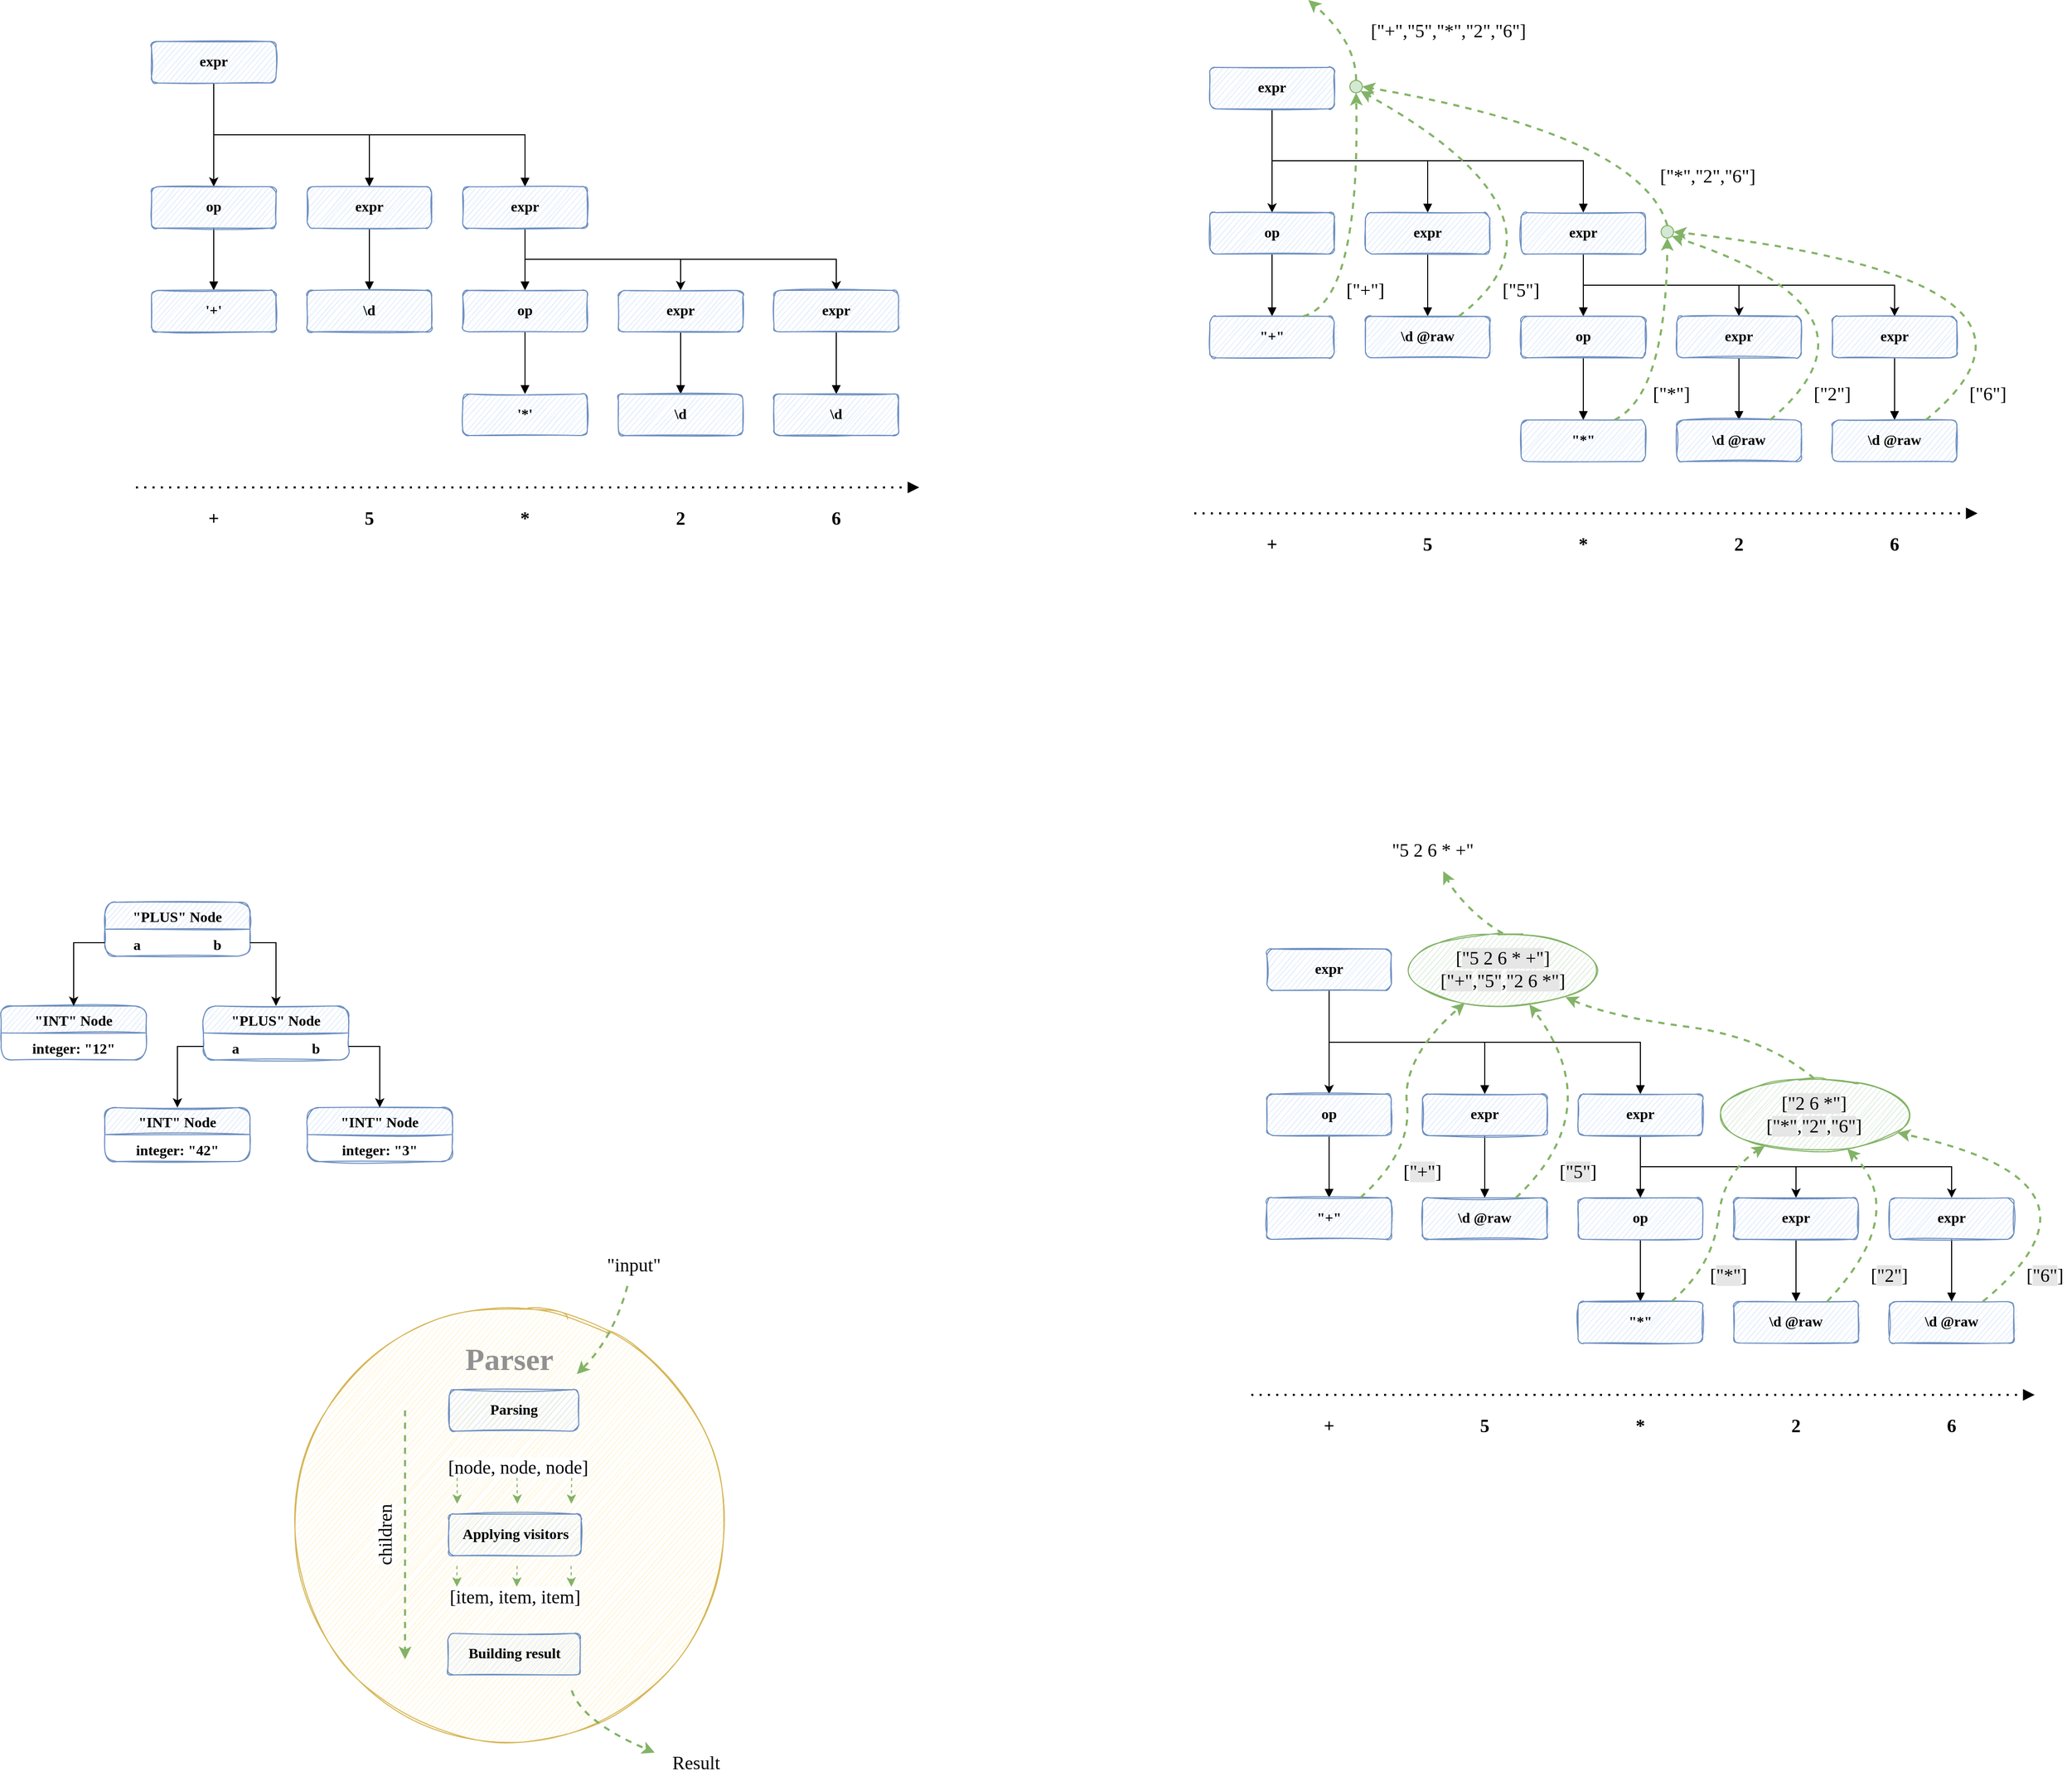 <mxfile version="15.2.9" type="device"><diagram id="C5RBs43oDa-KdzZeNtuy" name="Page-1"><mxGraphModel dx="3062" dy="927" grid="1" gridSize="10" guides="1" tooltips="1" connect="1" arrows="1" fold="1" page="1" pageScale="1" pageWidth="827" pageHeight="1169" math="0" shadow="0"><root><mxCell id="WIyWlLk6GJQsqaUBKTNV-0"/><mxCell id="WIyWlLk6GJQsqaUBKTNV-1" parent="WIyWlLk6GJQsqaUBKTNV-0"/><mxCell id="D1x4tF9x3cu0elC_3x2r-0" style="edgeStyle=orthogonalEdgeStyle;rounded=0;sketch=0;orthogonalLoop=1;jettySize=auto;html=1;exitX=0.5;exitY=1;exitDx=0;exitDy=0;shadow=0;labelBackgroundColor=none;fontFamily=Ubuntu;fontSize=14;fontSource=https%3A%2F%2Ffonts.googleapis.com%2Fcss%3Ffamily%3DUbuntu;entryX=0.5;entryY=0;entryDx=0;entryDy=0;fontStyle=1" parent="WIyWlLk6GJQsqaUBKTNV-1" source="D1x4tF9x3cu0elC_3x2r-3" target="D1x4tF9x3cu0elC_3x2r-13" edge="1"><mxGeometry relative="1" as="geometry"><mxPoint x="-1315" y="80" as="targetPoint"/></mxGeometry></mxCell><mxCell id="D1x4tF9x3cu0elC_3x2r-1" style="edgeStyle=orthogonalEdgeStyle;rounded=0;sketch=0;orthogonalLoop=1;jettySize=auto;html=1;exitX=0.5;exitY=1;exitDx=0;exitDy=0;entryX=0.5;entryY=0;entryDx=0;entryDy=0;shadow=0;labelBackgroundColor=none;fontFamily=Ubuntu Mono;fontSource=https%3A%2F%2Ffonts.googleapis.com%2Fcss%3Ffamily%3DUbuntu%2BMono;fontSize=14;endArrow=block;endFill=1;fontStyle=1" parent="WIyWlLk6GJQsqaUBKTNV-1" source="D1x4tF9x3cu0elC_3x2r-3" target="D1x4tF9x3cu0elC_3x2r-9" edge="1"><mxGeometry relative="1" as="geometry"><Array as="points"><mxPoint x="-1315" y="130"/><mxPoint x="-1165" y="130"/></Array></mxGeometry></mxCell><mxCell id="D1x4tF9x3cu0elC_3x2r-2" style="edgeStyle=orthogonalEdgeStyle;rounded=0;sketch=0;orthogonalLoop=1;jettySize=auto;html=1;exitX=0.5;exitY=1;exitDx=0;exitDy=0;entryX=0.5;entryY=0;entryDx=0;entryDy=0;shadow=0;labelBackgroundColor=none;fontFamily=Ubuntu Mono;fontSource=https%3A%2F%2Ffonts.googleapis.com%2Fcss%3Ffamily%3DUbuntu%2BMono;fontSize=14;endArrow=block;endFill=1;fontStyle=1" parent="WIyWlLk6GJQsqaUBKTNV-1" source="D1x4tF9x3cu0elC_3x2r-3" target="D1x4tF9x3cu0elC_3x2r-11" edge="1"><mxGeometry relative="1" as="geometry"><Array as="points"><mxPoint x="-1315" y="130"/><mxPoint x="-1015" y="130"/></Array></mxGeometry></mxCell><mxCell id="D1x4tF9x3cu0elC_3x2r-3" value="&lt;span style=&quot;font-size: 14px;&quot;&gt;expr&lt;/span&gt;" style="rounded=1;whiteSpace=wrap;html=1;fontSize=14;glass=0;strokeWidth=1;shadow=0;fontFamily=Ubuntu;labelBackgroundColor=none;sketch=1;fillColor=#dae8fc;strokeColor=#6c8ebf;fontSource=https%3A%2F%2Ffonts.googleapis.com%2Fcss%3Ffamily%3DUbuntu;fontStyle=1" parent="WIyWlLk6GJQsqaUBKTNV-1" vertex="1"><mxGeometry x="-1375" y="40" width="120" height="40" as="geometry"/></mxCell><mxCell id="D1x4tF9x3cu0elC_3x2r-4" value="+" style="text;html=1;strokeColor=none;fillColor=none;align=center;verticalAlign=middle;whiteSpace=wrap;rounded=0;shadow=0;labelBackgroundColor=none;fontFamily=Ubuntu Mono;fontSize=18;fontSource=https%3A%2F%2Ffonts.googleapis.com%2Fcss%3Ffamily%3DUbuntu%2BMono;fontStyle=1" parent="WIyWlLk6GJQsqaUBKTNV-1" vertex="1"><mxGeometry x="-1335" y="490" width="40" height="20" as="geometry"/></mxCell><mxCell id="D1x4tF9x3cu0elC_3x2r-5" value="5" style="text;html=1;strokeColor=none;fillColor=none;align=center;verticalAlign=middle;whiteSpace=wrap;rounded=0;shadow=0;labelBackgroundColor=none;fontFamily=Ubuntu Mono;fontSize=18;fontSource=https%3A%2F%2Ffonts.googleapis.com%2Fcss%3Ffamily%3DUbuntu%2BMono;fontStyle=1" parent="WIyWlLk6GJQsqaUBKTNV-1" vertex="1"><mxGeometry x="-1185" y="490" width="40" height="20" as="geometry"/></mxCell><mxCell id="D1x4tF9x3cu0elC_3x2r-6" value="*" style="text;html=1;strokeColor=none;fillColor=none;align=center;verticalAlign=middle;whiteSpace=wrap;rounded=0;shadow=0;labelBackgroundColor=none;fontFamily=Ubuntu Mono;fontSize=18;fontSource=https%3A%2F%2Ffonts.googleapis.com%2Fcss%3Ffamily%3DUbuntu%2BMono;fontStyle=1" parent="WIyWlLk6GJQsqaUBKTNV-1" vertex="1"><mxGeometry x="-1035" y="490" width="40" height="20" as="geometry"/></mxCell><mxCell id="D1x4tF9x3cu0elC_3x2r-7" value="" style="endArrow=block;dashed=1;html=1;dashPattern=1 3;strokeWidth=2;shadow=0;labelBackgroundColor=none;fontFamily=Ubuntu;fontSource=https%3A%2F%2Ffonts.googleapis.com%2Fcss%3Ffamily%3DUbuntu;fontSize=14;endFill=1;" parent="WIyWlLk6GJQsqaUBKTNV-1" edge="1"><mxGeometry width="50" height="50" relative="1" as="geometry"><mxPoint x="-1390" y="470" as="sourcePoint"/><mxPoint x="-635" y="470" as="targetPoint"/></mxGeometry></mxCell><mxCell id="D1x4tF9x3cu0elC_3x2r-8" style="edgeStyle=orthogonalEdgeStyle;rounded=0;sketch=0;orthogonalLoop=1;jettySize=auto;html=1;exitX=0.5;exitY=1;exitDx=0;exitDy=0;entryX=0.5;entryY=0;entryDx=0;entryDy=0;shadow=0;labelBackgroundColor=none;fontFamily=Ubuntu Mono;fontSource=https%3A%2F%2Ffonts.googleapis.com%2Fcss%3Ffamily%3DUbuntu%2BMono;fontSize=14;endArrow=block;endFill=1;fontStyle=1" parent="WIyWlLk6GJQsqaUBKTNV-1" source="D1x4tF9x3cu0elC_3x2r-9" target="D1x4tF9x3cu0elC_3x2r-15" edge="1"><mxGeometry relative="1" as="geometry"/></mxCell><mxCell id="D1x4tF9x3cu0elC_3x2r-9" value="&lt;span style=&quot;font-size: 14px;&quot;&gt;expr&lt;/span&gt;" style="rounded=1;whiteSpace=wrap;html=1;fontSize=14;glass=0;strokeWidth=1;shadow=0;fontFamily=Ubuntu;labelBackgroundColor=none;sketch=1;fillColor=#dae8fc;strokeColor=#6c8ebf;fontSource=https%3A%2F%2Ffonts.googleapis.com%2Fcss%3Ffamily%3DUbuntu;fontStyle=1" parent="WIyWlLk6GJQsqaUBKTNV-1" vertex="1"><mxGeometry x="-1225" y="180" width="120" height="40" as="geometry"/></mxCell><mxCell id="D1x4tF9x3cu0elC_3x2r-10" style="edgeStyle=orthogonalEdgeStyle;rounded=0;sketch=0;orthogonalLoop=1;jettySize=auto;html=1;exitX=0.5;exitY=1;exitDx=0;exitDy=0;entryX=0.5;entryY=0;entryDx=0;entryDy=0;shadow=0;labelBackgroundColor=none;fontFamily=Ubuntu Mono;fontSource=https%3A%2F%2Ffonts.googleapis.com%2Fcss%3Ffamily%3DUbuntu%2BMono;fontSize=14;endArrow=block;endFill=1;fontStyle=1" parent="WIyWlLk6GJQsqaUBKTNV-1" source="D1x4tF9x3cu0elC_3x2r-11" target="D1x4tF9x3cu0elC_3x2r-29" edge="1"><mxGeometry relative="1" as="geometry"><mxPoint x="-1015" y="280" as="targetPoint"/></mxGeometry></mxCell><mxCell id="D1x4tF9x3cu0elC_3x2r-33" style="edgeStyle=orthogonalEdgeStyle;rounded=0;orthogonalLoop=1;jettySize=auto;html=1;exitX=0.5;exitY=1;exitDx=0;exitDy=0;entryX=0.5;entryY=0;entryDx=0;entryDy=0;fontSize=14;" parent="WIyWlLk6GJQsqaUBKTNV-1" source="D1x4tF9x3cu0elC_3x2r-11" target="D1x4tF9x3cu0elC_3x2r-25" edge="1"><mxGeometry relative="1" as="geometry"/></mxCell><mxCell id="D1x4tF9x3cu0elC_3x2r-34" style="edgeStyle=orthogonalEdgeStyle;rounded=0;orthogonalLoop=1;jettySize=auto;html=1;exitX=0.5;exitY=1;exitDx=0;exitDy=0;entryX=0.5;entryY=0;entryDx=0;entryDy=0;fontSize=14;" parent="WIyWlLk6GJQsqaUBKTNV-1" source="D1x4tF9x3cu0elC_3x2r-11" target="D1x4tF9x3cu0elC_3x2r-27" edge="1"><mxGeometry relative="1" as="geometry"/></mxCell><mxCell id="D1x4tF9x3cu0elC_3x2r-11" value="&lt;span style=&quot;font-size: 14px;&quot;&gt;expr&lt;/span&gt;" style="rounded=1;whiteSpace=wrap;html=1;fontSize=14;glass=0;strokeWidth=1;shadow=0;fontFamily=Ubuntu;labelBackgroundColor=none;sketch=1;fillColor=#dae8fc;strokeColor=#6c8ebf;fontSource=https%3A%2F%2Ffonts.googleapis.com%2Fcss%3Ffamily%3DUbuntu;fontStyle=1" parent="WIyWlLk6GJQsqaUBKTNV-1" vertex="1"><mxGeometry x="-1075" y="180" width="120" height="40" as="geometry"/></mxCell><mxCell id="D1x4tF9x3cu0elC_3x2r-12" style="edgeStyle=orthogonalEdgeStyle;rounded=0;sketch=0;orthogonalLoop=1;jettySize=auto;html=1;exitX=0.5;exitY=1;exitDx=0;exitDy=0;entryX=0.5;entryY=0;entryDx=0;entryDy=0;shadow=0;labelBackgroundColor=none;fontFamily=Ubuntu Mono;fontSource=https%3A%2F%2Ffonts.googleapis.com%2Fcss%3Ffamily%3DUbuntu%2BMono;fontSize=14;endArrow=block;endFill=1;fontStyle=1" parent="WIyWlLk6GJQsqaUBKTNV-1" source="D1x4tF9x3cu0elC_3x2r-13" target="D1x4tF9x3cu0elC_3x2r-14" edge="1"><mxGeometry relative="1" as="geometry"/></mxCell><mxCell id="D1x4tF9x3cu0elC_3x2r-13" value="&lt;span style=&quot;font-size: 14px;&quot;&gt;op&lt;/span&gt;" style="rounded=1;whiteSpace=wrap;html=1;fontSize=14;glass=0;strokeWidth=1;shadow=0;fontFamily=Ubuntu;labelBackgroundColor=none;sketch=1;fillColor=#dae8fc;strokeColor=#6c8ebf;fontSource=https%3A%2F%2Ffonts.googleapis.com%2Fcss%3Ffamily%3DUbuntu;fontStyle=1" parent="WIyWlLk6GJQsqaUBKTNV-1" vertex="1"><mxGeometry x="-1375" y="180" width="120" height="40" as="geometry"/></mxCell><mxCell id="D1x4tF9x3cu0elC_3x2r-14" value="&lt;span style=&quot;font-size: 14px;&quot;&gt;'+'&lt;/span&gt;" style="rounded=1;whiteSpace=wrap;html=1;fontSize=14;glass=0;strokeWidth=1;shadow=0;fontFamily=Ubuntu;labelBackgroundColor=none;sketch=1;fillColor=#dae8fc;strokeColor=#6c8ebf;fontSource=https%3A%2F%2Ffonts.googleapis.com%2Fcss%3Ffamily%3DUbuntu;fontStyle=1" parent="WIyWlLk6GJQsqaUBKTNV-1" vertex="1"><mxGeometry x="-1375" y="280" width="120" height="40" as="geometry"/></mxCell><mxCell id="D1x4tF9x3cu0elC_3x2r-15" value="&lt;span style=&quot;font-size: 14px;&quot;&gt;\d&lt;/span&gt;" style="rounded=1;whiteSpace=wrap;html=1;fontSize=14;glass=0;strokeWidth=1;shadow=0;fontFamily=Ubuntu;labelBackgroundColor=none;sketch=1;fillColor=#dae8fc;strokeColor=#6c8ebf;fontSource=https%3A%2F%2Ffonts.googleapis.com%2Fcss%3Ffamily%3DUbuntu;fontStyle=1" parent="WIyWlLk6GJQsqaUBKTNV-1" vertex="1"><mxGeometry x="-1225" y="280" width="120" height="40" as="geometry"/></mxCell><mxCell id="D1x4tF9x3cu0elC_3x2r-24" style="edgeStyle=orthogonalEdgeStyle;rounded=0;sketch=0;orthogonalLoop=1;jettySize=auto;html=1;exitX=0.5;exitY=1;exitDx=0;exitDy=0;entryX=0.5;entryY=0;entryDx=0;entryDy=0;shadow=0;labelBackgroundColor=none;fontFamily=Ubuntu Mono;fontSource=https%3A%2F%2Ffonts.googleapis.com%2Fcss%3Ffamily%3DUbuntu%2BMono;fontSize=14;endArrow=block;endFill=1;fontStyle=1" parent="WIyWlLk6GJQsqaUBKTNV-1" source="D1x4tF9x3cu0elC_3x2r-25" target="D1x4tF9x3cu0elC_3x2r-31" edge="1"><mxGeometry relative="1" as="geometry"/></mxCell><mxCell id="D1x4tF9x3cu0elC_3x2r-25" value="&lt;span style=&quot;font-size: 14px;&quot;&gt;expr&lt;/span&gt;" style="rounded=1;whiteSpace=wrap;html=1;fontSize=14;glass=0;strokeWidth=1;shadow=0;fontFamily=Ubuntu;labelBackgroundColor=none;sketch=1;fillColor=#dae8fc;strokeColor=#6c8ebf;fontSource=https%3A%2F%2Ffonts.googleapis.com%2Fcss%3Ffamily%3DUbuntu;fontStyle=1" parent="WIyWlLk6GJQsqaUBKTNV-1" vertex="1"><mxGeometry x="-925" y="280" width="120" height="40" as="geometry"/></mxCell><mxCell id="D1x4tF9x3cu0elC_3x2r-26" style="edgeStyle=orthogonalEdgeStyle;rounded=0;sketch=0;orthogonalLoop=1;jettySize=auto;html=1;exitX=0.5;exitY=1;exitDx=0;exitDy=0;entryX=0.5;entryY=0;entryDx=0;entryDy=0;shadow=0;labelBackgroundColor=none;fontFamily=Ubuntu Mono;fontSource=https%3A%2F%2Ffonts.googleapis.com%2Fcss%3Ffamily%3DUbuntu%2BMono;fontSize=14;endArrow=block;endFill=1;fontStyle=1" parent="WIyWlLk6GJQsqaUBKTNV-1" source="D1x4tF9x3cu0elC_3x2r-27" target="D1x4tF9x3cu0elC_3x2r-32" edge="1"><mxGeometry relative="1" as="geometry"/></mxCell><mxCell id="D1x4tF9x3cu0elC_3x2r-27" value="&lt;span style=&quot;font-size: 14px;&quot;&gt;expr&lt;/span&gt;" style="rounded=1;whiteSpace=wrap;html=1;fontSize=14;glass=0;strokeWidth=1;shadow=0;fontFamily=Ubuntu;labelBackgroundColor=none;sketch=1;fillColor=#dae8fc;strokeColor=#6c8ebf;fontSource=https%3A%2F%2Ffonts.googleapis.com%2Fcss%3Ffamily%3DUbuntu;fontStyle=1" parent="WIyWlLk6GJQsqaUBKTNV-1" vertex="1"><mxGeometry x="-775" y="280" width="120" height="40" as="geometry"/></mxCell><mxCell id="D1x4tF9x3cu0elC_3x2r-28" style="edgeStyle=orthogonalEdgeStyle;rounded=0;sketch=0;orthogonalLoop=1;jettySize=auto;html=1;exitX=0.5;exitY=1;exitDx=0;exitDy=0;entryX=0.5;entryY=0;entryDx=0;entryDy=0;shadow=0;labelBackgroundColor=none;fontFamily=Ubuntu Mono;fontSource=https%3A%2F%2Ffonts.googleapis.com%2Fcss%3Ffamily%3DUbuntu%2BMono;fontSize=14;endArrow=block;endFill=1;fontStyle=1" parent="WIyWlLk6GJQsqaUBKTNV-1" source="D1x4tF9x3cu0elC_3x2r-29" target="D1x4tF9x3cu0elC_3x2r-30" edge="1"><mxGeometry relative="1" as="geometry"/></mxCell><mxCell id="D1x4tF9x3cu0elC_3x2r-29" value="&lt;span style=&quot;font-size: 14px;&quot;&gt;op&lt;/span&gt;" style="rounded=1;whiteSpace=wrap;html=1;fontSize=14;glass=0;strokeWidth=1;shadow=0;fontFamily=Ubuntu;labelBackgroundColor=none;sketch=1;fillColor=#dae8fc;strokeColor=#6c8ebf;fontSource=https%3A%2F%2Ffonts.googleapis.com%2Fcss%3Ffamily%3DUbuntu;fontStyle=1" parent="WIyWlLk6GJQsqaUBKTNV-1" vertex="1"><mxGeometry x="-1075" y="280" width="120" height="40" as="geometry"/></mxCell><mxCell id="D1x4tF9x3cu0elC_3x2r-30" value="&lt;span style=&quot;font-size: 14px;&quot;&gt;'*'&lt;/span&gt;" style="rounded=1;whiteSpace=wrap;html=1;fontSize=14;glass=0;strokeWidth=1;shadow=0;fontFamily=Ubuntu;labelBackgroundColor=none;sketch=1;fillColor=#dae8fc;strokeColor=#6c8ebf;fontSource=https%3A%2F%2Ffonts.googleapis.com%2Fcss%3Ffamily%3DUbuntu;fontStyle=1" parent="WIyWlLk6GJQsqaUBKTNV-1" vertex="1"><mxGeometry x="-1075" y="380" width="120" height="40" as="geometry"/></mxCell><mxCell id="D1x4tF9x3cu0elC_3x2r-31" value="&lt;span style=&quot;font-size: 14px;&quot;&gt;\d&lt;/span&gt;" style="rounded=1;whiteSpace=wrap;html=1;fontSize=14;glass=0;strokeWidth=1;shadow=0;fontFamily=Ubuntu;labelBackgroundColor=none;sketch=1;fillColor=#dae8fc;strokeColor=#6c8ebf;fontSource=https%3A%2F%2Ffonts.googleapis.com%2Fcss%3Ffamily%3DUbuntu;fontStyle=1" parent="WIyWlLk6GJQsqaUBKTNV-1" vertex="1"><mxGeometry x="-925" y="380" width="120" height="40" as="geometry"/></mxCell><mxCell id="D1x4tF9x3cu0elC_3x2r-32" value="&lt;span style=&quot;font-size: 14px;&quot;&gt;\d&lt;/span&gt;" style="rounded=1;whiteSpace=wrap;html=1;fontSize=14;glass=0;strokeWidth=1;shadow=0;fontFamily=Ubuntu;labelBackgroundColor=none;sketch=1;fillColor=#dae8fc;strokeColor=#6c8ebf;fontSource=https%3A%2F%2Ffonts.googleapis.com%2Fcss%3Ffamily%3DUbuntu;fontStyle=1" parent="WIyWlLk6GJQsqaUBKTNV-1" vertex="1"><mxGeometry x="-775" y="380" width="120" height="40" as="geometry"/></mxCell><mxCell id="D1x4tF9x3cu0elC_3x2r-35" value="2" style="text;html=1;strokeColor=none;fillColor=none;align=center;verticalAlign=middle;whiteSpace=wrap;rounded=0;shadow=0;labelBackgroundColor=none;fontFamily=Ubuntu Mono;fontSize=18;fontSource=https%3A%2F%2Ffonts.googleapis.com%2Fcss%3Ffamily%3DUbuntu%2BMono;fontStyle=1" parent="WIyWlLk6GJQsqaUBKTNV-1" vertex="1"><mxGeometry x="-885" y="490" width="40" height="20" as="geometry"/></mxCell><mxCell id="D1x4tF9x3cu0elC_3x2r-36" value="6" style="text;html=1;strokeColor=none;fillColor=none;align=center;verticalAlign=middle;whiteSpace=wrap;rounded=0;shadow=0;labelBackgroundColor=none;fontFamily=Ubuntu Mono;fontSize=18;fontSource=https%3A%2F%2Ffonts.googleapis.com%2Fcss%3Ffamily%3DUbuntu%2BMono;fontStyle=1" parent="WIyWlLk6GJQsqaUBKTNV-1" vertex="1"><mxGeometry x="-735" y="490" width="40" height="20" as="geometry"/></mxCell><mxCell id="D1x4tF9x3cu0elC_3x2r-38" style="edgeStyle=orthogonalEdgeStyle;rounded=0;sketch=0;orthogonalLoop=1;jettySize=auto;html=1;exitX=0.5;exitY=1;exitDx=0;exitDy=0;shadow=0;labelBackgroundColor=none;fontFamily=Ubuntu;fontSize=14;fontSource=https%3A%2F%2Ffonts.googleapis.com%2Fcss%3Ffamily%3DUbuntu;entryX=0.5;entryY=0;entryDx=0;entryDy=0;fontStyle=1" parent="WIyWlLk6GJQsqaUBKTNV-1" source="D1x4tF9x3cu0elC_3x2r-41" target="D1x4tF9x3cu0elC_3x2r-53" edge="1"><mxGeometry relative="1" as="geometry"><mxPoint x="-295" y="105" as="targetPoint"/></mxGeometry></mxCell><mxCell id="D1x4tF9x3cu0elC_3x2r-39" style="edgeStyle=orthogonalEdgeStyle;rounded=0;sketch=0;orthogonalLoop=1;jettySize=auto;html=1;exitX=0.5;exitY=1;exitDx=0;exitDy=0;entryX=0.5;entryY=0;entryDx=0;entryDy=0;shadow=0;labelBackgroundColor=none;fontFamily=Ubuntu Mono;fontSource=https%3A%2F%2Ffonts.googleapis.com%2Fcss%3Ffamily%3DUbuntu%2BMono;fontSize=14;endArrow=block;endFill=1;fontStyle=1" parent="WIyWlLk6GJQsqaUBKTNV-1" source="D1x4tF9x3cu0elC_3x2r-41" target="D1x4tF9x3cu0elC_3x2r-47" edge="1"><mxGeometry relative="1" as="geometry"><Array as="points"><mxPoint x="-295" y="155"/><mxPoint x="-145" y="155"/></Array></mxGeometry></mxCell><mxCell id="D1x4tF9x3cu0elC_3x2r-40" style="edgeStyle=orthogonalEdgeStyle;rounded=0;sketch=0;orthogonalLoop=1;jettySize=auto;html=1;exitX=0.5;exitY=1;exitDx=0;exitDy=0;entryX=0.5;entryY=0;entryDx=0;entryDy=0;shadow=0;labelBackgroundColor=none;fontFamily=Ubuntu Mono;fontSource=https%3A%2F%2Ffonts.googleapis.com%2Fcss%3Ffamily%3DUbuntu%2BMono;fontSize=14;endArrow=block;endFill=1;fontStyle=1" parent="WIyWlLk6GJQsqaUBKTNV-1" source="D1x4tF9x3cu0elC_3x2r-41" target="D1x4tF9x3cu0elC_3x2r-51" edge="1"><mxGeometry relative="1" as="geometry"><Array as="points"><mxPoint x="-295" y="155"/><mxPoint x="5" y="155"/></Array></mxGeometry></mxCell><mxCell id="D1x4tF9x3cu0elC_3x2r-41" value="&lt;span style=&quot;font-size: 14px;&quot;&gt;expr&lt;/span&gt;" style="rounded=1;whiteSpace=wrap;html=1;fontSize=14;glass=0;strokeWidth=1;shadow=0;fontFamily=Ubuntu;labelBackgroundColor=none;sketch=1;fillColor=#dae8fc;strokeColor=#6c8ebf;fontSource=https%3A%2F%2Ffonts.googleapis.com%2Fcss%3Ffamily%3DUbuntu;fontStyle=1" parent="WIyWlLk6GJQsqaUBKTNV-1" vertex="1"><mxGeometry x="-355" y="65" width="120" height="40" as="geometry"/></mxCell><mxCell id="D1x4tF9x3cu0elC_3x2r-42" value="+" style="text;html=1;strokeColor=none;fillColor=none;align=center;verticalAlign=middle;whiteSpace=wrap;rounded=0;shadow=0;labelBackgroundColor=none;fontFamily=Ubuntu Mono;fontSize=18;fontSource=https%3A%2F%2Ffonts.googleapis.com%2Fcss%3Ffamily%3DUbuntu%2BMono;fontStyle=1" parent="WIyWlLk6GJQsqaUBKTNV-1" vertex="1"><mxGeometry x="-315" y="515" width="40" height="20" as="geometry"/></mxCell><mxCell id="D1x4tF9x3cu0elC_3x2r-43" value="5" style="text;html=1;strokeColor=none;fillColor=none;align=center;verticalAlign=middle;whiteSpace=wrap;rounded=0;shadow=0;labelBackgroundColor=none;fontFamily=Ubuntu Mono;fontSize=18;fontSource=https%3A%2F%2Ffonts.googleapis.com%2Fcss%3Ffamily%3DUbuntu%2BMono;fontStyle=1" parent="WIyWlLk6GJQsqaUBKTNV-1" vertex="1"><mxGeometry x="-165" y="515" width="40" height="20" as="geometry"/></mxCell><mxCell id="D1x4tF9x3cu0elC_3x2r-44" value="*" style="text;html=1;strokeColor=none;fillColor=none;align=center;verticalAlign=middle;whiteSpace=wrap;rounded=0;shadow=0;labelBackgroundColor=none;fontFamily=Ubuntu Mono;fontSize=18;fontSource=https%3A%2F%2Ffonts.googleapis.com%2Fcss%3Ffamily%3DUbuntu%2BMono;fontStyle=1" parent="WIyWlLk6GJQsqaUBKTNV-1" vertex="1"><mxGeometry x="-15" y="515" width="40" height="20" as="geometry"/></mxCell><mxCell id="D1x4tF9x3cu0elC_3x2r-45" value="" style="endArrow=block;dashed=1;html=1;dashPattern=1 3;strokeWidth=2;shadow=0;labelBackgroundColor=none;fontFamily=Ubuntu;fontSource=https%3A%2F%2Ffonts.googleapis.com%2Fcss%3Ffamily%3DUbuntu;fontSize=14;endFill=1;" parent="WIyWlLk6GJQsqaUBKTNV-1" edge="1"><mxGeometry width="50" height="50" relative="1" as="geometry"><mxPoint x="-370" y="495" as="sourcePoint"/><mxPoint x="385" y="495" as="targetPoint"/></mxGeometry></mxCell><mxCell id="D1x4tF9x3cu0elC_3x2r-46" style="edgeStyle=orthogonalEdgeStyle;rounded=0;sketch=0;orthogonalLoop=1;jettySize=auto;html=1;exitX=0.5;exitY=1;exitDx=0;exitDy=0;entryX=0.5;entryY=0;entryDx=0;entryDy=0;shadow=0;labelBackgroundColor=none;fontFamily=Ubuntu Mono;fontSource=https%3A%2F%2Ffonts.googleapis.com%2Fcss%3Ffamily%3DUbuntu%2BMono;fontSize=14;endArrow=block;endFill=1;fontStyle=1" parent="WIyWlLk6GJQsqaUBKTNV-1" source="D1x4tF9x3cu0elC_3x2r-47" target="D1x4tF9x3cu0elC_3x2r-55" edge="1"><mxGeometry relative="1" as="geometry"/></mxCell><mxCell id="D1x4tF9x3cu0elC_3x2r-47" value="&lt;span style=&quot;font-size: 14px;&quot;&gt;expr&lt;/span&gt;" style="rounded=1;whiteSpace=wrap;html=1;fontSize=14;glass=0;strokeWidth=1;shadow=0;fontFamily=Ubuntu;labelBackgroundColor=none;sketch=1;fillColor=#dae8fc;strokeColor=#6c8ebf;fontSource=https%3A%2F%2Ffonts.googleapis.com%2Fcss%3Ffamily%3DUbuntu;fontStyle=1" parent="WIyWlLk6GJQsqaUBKTNV-1" vertex="1"><mxGeometry x="-205" y="205" width="120" height="40" as="geometry"/></mxCell><mxCell id="D1x4tF9x3cu0elC_3x2r-48" style="edgeStyle=orthogonalEdgeStyle;rounded=0;sketch=0;orthogonalLoop=1;jettySize=auto;html=1;exitX=0.5;exitY=1;exitDx=0;exitDy=0;entryX=0.5;entryY=0;entryDx=0;entryDy=0;shadow=0;labelBackgroundColor=none;fontFamily=Ubuntu Mono;fontSource=https%3A%2F%2Ffonts.googleapis.com%2Fcss%3Ffamily%3DUbuntu%2BMono;fontSize=14;endArrow=block;endFill=1;fontStyle=1" parent="WIyWlLk6GJQsqaUBKTNV-1" source="D1x4tF9x3cu0elC_3x2r-51" target="D1x4tF9x3cu0elC_3x2r-61" edge="1"><mxGeometry relative="1" as="geometry"><mxPoint x="5" y="305" as="targetPoint"/></mxGeometry></mxCell><mxCell id="D1x4tF9x3cu0elC_3x2r-49" style="edgeStyle=orthogonalEdgeStyle;rounded=0;orthogonalLoop=1;jettySize=auto;html=1;exitX=0.5;exitY=1;exitDx=0;exitDy=0;entryX=0.5;entryY=0;entryDx=0;entryDy=0;fontSize=14;" parent="WIyWlLk6GJQsqaUBKTNV-1" source="D1x4tF9x3cu0elC_3x2r-51" target="D1x4tF9x3cu0elC_3x2r-57" edge="1"><mxGeometry relative="1" as="geometry"/></mxCell><mxCell id="D1x4tF9x3cu0elC_3x2r-50" style="edgeStyle=orthogonalEdgeStyle;rounded=0;orthogonalLoop=1;jettySize=auto;html=1;exitX=0.5;exitY=1;exitDx=0;exitDy=0;entryX=0.5;entryY=0;entryDx=0;entryDy=0;fontSize=14;" parent="WIyWlLk6GJQsqaUBKTNV-1" source="D1x4tF9x3cu0elC_3x2r-51" target="D1x4tF9x3cu0elC_3x2r-59" edge="1"><mxGeometry relative="1" as="geometry"/></mxCell><mxCell id="D1x4tF9x3cu0elC_3x2r-51" value="&lt;span style=&quot;font-size: 14px;&quot;&gt;expr&lt;/span&gt;" style="rounded=1;whiteSpace=wrap;html=1;fontSize=14;glass=0;strokeWidth=1;shadow=0;fontFamily=Ubuntu;labelBackgroundColor=none;sketch=1;fillColor=#dae8fc;strokeColor=#6c8ebf;fontSource=https%3A%2F%2Ffonts.googleapis.com%2Fcss%3Ffamily%3DUbuntu;fontStyle=1" parent="WIyWlLk6GJQsqaUBKTNV-1" vertex="1"><mxGeometry x="-55" y="205" width="120" height="40" as="geometry"/></mxCell><mxCell id="D1x4tF9x3cu0elC_3x2r-52" style="edgeStyle=orthogonalEdgeStyle;rounded=0;sketch=0;orthogonalLoop=1;jettySize=auto;html=1;exitX=0.5;exitY=1;exitDx=0;exitDy=0;entryX=0.5;entryY=0;entryDx=0;entryDy=0;shadow=0;labelBackgroundColor=none;fontFamily=Ubuntu Mono;fontSource=https%3A%2F%2Ffonts.googleapis.com%2Fcss%3Ffamily%3DUbuntu%2BMono;fontSize=14;endArrow=block;endFill=1;fontStyle=1" parent="WIyWlLk6GJQsqaUBKTNV-1" source="D1x4tF9x3cu0elC_3x2r-53" target="D1x4tF9x3cu0elC_3x2r-54" edge="1"><mxGeometry relative="1" as="geometry"/></mxCell><mxCell id="D1x4tF9x3cu0elC_3x2r-53" value="&lt;span style=&quot;font-size: 14px;&quot;&gt;op&lt;/span&gt;" style="rounded=1;whiteSpace=wrap;html=1;fontSize=14;glass=0;strokeWidth=1;shadow=0;fontFamily=Ubuntu;labelBackgroundColor=none;sketch=1;fillColor=#dae8fc;strokeColor=#6c8ebf;fontSource=https%3A%2F%2Ffonts.googleapis.com%2Fcss%3Ffamily%3DUbuntu;fontStyle=1" parent="WIyWlLk6GJQsqaUBKTNV-1" vertex="1"><mxGeometry x="-355" y="205" width="120" height="40" as="geometry"/></mxCell><mxCell id="D1x4tF9x3cu0elC_3x2r-54" value="&lt;span style=&quot;font-size: 14px&quot;&gt;&quot;+&quot;&lt;/span&gt;" style="rounded=1;whiteSpace=wrap;html=1;fontSize=14;glass=0;strokeWidth=1;shadow=0;fontFamily=Ubuntu;labelBackgroundColor=none;sketch=1;fillColor=#dae8fc;strokeColor=#6c8ebf;fontSource=https%3A%2F%2Ffonts.googleapis.com%2Fcss%3Ffamily%3DUbuntu;fontStyle=1" parent="WIyWlLk6GJQsqaUBKTNV-1" vertex="1"><mxGeometry x="-355" y="305" width="120" height="40" as="geometry"/></mxCell><mxCell id="D1x4tF9x3cu0elC_3x2r-55" value="&lt;span style=&quot;font-size: 14px&quot;&gt;\d @raw&lt;/span&gt;" style="rounded=1;whiteSpace=wrap;html=1;fontSize=14;glass=0;strokeWidth=1;shadow=0;fontFamily=Ubuntu;labelBackgroundColor=none;sketch=1;fillColor=#dae8fc;strokeColor=#6c8ebf;fontSource=https%3A%2F%2Ffonts.googleapis.com%2Fcss%3Ffamily%3DUbuntu;fontStyle=1" parent="WIyWlLk6GJQsqaUBKTNV-1" vertex="1"><mxGeometry x="-205" y="305" width="120" height="40" as="geometry"/></mxCell><mxCell id="D1x4tF9x3cu0elC_3x2r-56" style="edgeStyle=orthogonalEdgeStyle;rounded=0;sketch=0;orthogonalLoop=1;jettySize=auto;html=1;exitX=0.5;exitY=1;exitDx=0;exitDy=0;entryX=0.5;entryY=0;entryDx=0;entryDy=0;shadow=0;labelBackgroundColor=none;fontFamily=Ubuntu Mono;fontSource=https%3A%2F%2Ffonts.googleapis.com%2Fcss%3Ffamily%3DUbuntu%2BMono;fontSize=14;endArrow=block;endFill=1;fontStyle=1" parent="WIyWlLk6GJQsqaUBKTNV-1" source="D1x4tF9x3cu0elC_3x2r-57" target="D1x4tF9x3cu0elC_3x2r-63" edge="1"><mxGeometry relative="1" as="geometry"/></mxCell><mxCell id="D1x4tF9x3cu0elC_3x2r-57" value="&lt;span style=&quot;font-size: 14px;&quot;&gt;expr&lt;/span&gt;" style="rounded=1;whiteSpace=wrap;html=1;fontSize=14;glass=0;strokeWidth=1;shadow=0;fontFamily=Ubuntu;labelBackgroundColor=none;sketch=1;fillColor=#dae8fc;strokeColor=#6c8ebf;fontSource=https%3A%2F%2Ffonts.googleapis.com%2Fcss%3Ffamily%3DUbuntu;fontStyle=1" parent="WIyWlLk6GJQsqaUBKTNV-1" vertex="1"><mxGeometry x="95" y="305" width="120" height="40" as="geometry"/></mxCell><mxCell id="D1x4tF9x3cu0elC_3x2r-58" style="edgeStyle=orthogonalEdgeStyle;rounded=0;sketch=0;orthogonalLoop=1;jettySize=auto;html=1;exitX=0.5;exitY=1;exitDx=0;exitDy=0;entryX=0.5;entryY=0;entryDx=0;entryDy=0;shadow=0;labelBackgroundColor=none;fontFamily=Ubuntu Mono;fontSource=https%3A%2F%2Ffonts.googleapis.com%2Fcss%3Ffamily%3DUbuntu%2BMono;fontSize=14;endArrow=block;endFill=1;fontStyle=1" parent="WIyWlLk6GJQsqaUBKTNV-1" source="D1x4tF9x3cu0elC_3x2r-59" target="D1x4tF9x3cu0elC_3x2r-64" edge="1"><mxGeometry relative="1" as="geometry"/></mxCell><mxCell id="D1x4tF9x3cu0elC_3x2r-59" value="&lt;span style=&quot;font-size: 14px;&quot;&gt;expr&lt;/span&gt;" style="rounded=1;whiteSpace=wrap;html=1;fontSize=14;glass=0;strokeWidth=1;shadow=0;fontFamily=Ubuntu;labelBackgroundColor=none;sketch=1;fillColor=#dae8fc;strokeColor=#6c8ebf;fontSource=https%3A%2F%2Ffonts.googleapis.com%2Fcss%3Ffamily%3DUbuntu;fontStyle=1" parent="WIyWlLk6GJQsqaUBKTNV-1" vertex="1"><mxGeometry x="245" y="305" width="120" height="40" as="geometry"/></mxCell><mxCell id="D1x4tF9x3cu0elC_3x2r-60" style="edgeStyle=orthogonalEdgeStyle;rounded=0;sketch=0;orthogonalLoop=1;jettySize=auto;html=1;exitX=0.5;exitY=1;exitDx=0;exitDy=0;entryX=0.5;entryY=0;entryDx=0;entryDy=0;shadow=0;labelBackgroundColor=none;fontFamily=Ubuntu Mono;fontSource=https%3A%2F%2Ffonts.googleapis.com%2Fcss%3Ffamily%3DUbuntu%2BMono;fontSize=14;endArrow=block;endFill=1;fontStyle=1" parent="WIyWlLk6GJQsqaUBKTNV-1" source="D1x4tF9x3cu0elC_3x2r-61" target="D1x4tF9x3cu0elC_3x2r-62" edge="1"><mxGeometry relative="1" as="geometry"/></mxCell><mxCell id="D1x4tF9x3cu0elC_3x2r-61" value="&lt;span style=&quot;font-size: 14px;&quot;&gt;op&lt;/span&gt;" style="rounded=1;whiteSpace=wrap;html=1;fontSize=14;glass=0;strokeWidth=1;shadow=0;fontFamily=Ubuntu;labelBackgroundColor=none;sketch=1;fillColor=#dae8fc;strokeColor=#6c8ebf;fontSource=https%3A%2F%2Ffonts.googleapis.com%2Fcss%3Ffamily%3DUbuntu;fontStyle=1" parent="WIyWlLk6GJQsqaUBKTNV-1" vertex="1"><mxGeometry x="-55" y="305" width="120" height="40" as="geometry"/></mxCell><mxCell id="D1x4tF9x3cu0elC_3x2r-62" value="&quot;*&quot;" style="rounded=1;whiteSpace=wrap;html=1;fontSize=14;glass=0;strokeWidth=1;shadow=0;fontFamily=Ubuntu;labelBackgroundColor=none;sketch=1;fillColor=#dae8fc;strokeColor=#6c8ebf;fontSource=https%3A%2F%2Ffonts.googleapis.com%2Fcss%3Ffamily%3DUbuntu;fontStyle=1" parent="WIyWlLk6GJQsqaUBKTNV-1" vertex="1"><mxGeometry x="-55" y="405" width="120" height="40" as="geometry"/></mxCell><mxCell id="D1x4tF9x3cu0elC_3x2r-63" value="&lt;span style=&quot;font-size: 14px&quot;&gt;\d @raw&lt;/span&gt;" style="rounded=1;whiteSpace=wrap;html=1;fontSize=14;glass=0;strokeWidth=1;shadow=0;fontFamily=Ubuntu;labelBackgroundColor=none;sketch=1;fillColor=#dae8fc;strokeColor=#6c8ebf;fontSource=https%3A%2F%2Ffonts.googleapis.com%2Fcss%3Ffamily%3DUbuntu;fontStyle=1" parent="WIyWlLk6GJQsqaUBKTNV-1" vertex="1"><mxGeometry x="95" y="405" width="120" height="40" as="geometry"/></mxCell><mxCell id="D1x4tF9x3cu0elC_3x2r-64" value="&lt;span style=&quot;font-size: 14px&quot;&gt;\d @raw&lt;/span&gt;" style="rounded=1;whiteSpace=wrap;html=1;fontSize=14;glass=0;strokeWidth=1;shadow=0;fontFamily=Ubuntu;labelBackgroundColor=none;sketch=1;fillColor=#dae8fc;strokeColor=#6c8ebf;fontSource=https%3A%2F%2Ffonts.googleapis.com%2Fcss%3Ffamily%3DUbuntu;fontStyle=1" parent="WIyWlLk6GJQsqaUBKTNV-1" vertex="1"><mxGeometry x="245" y="405" width="120" height="40" as="geometry"/></mxCell><mxCell id="D1x4tF9x3cu0elC_3x2r-65" value="2" style="text;html=1;strokeColor=none;fillColor=none;align=center;verticalAlign=middle;whiteSpace=wrap;rounded=0;shadow=0;labelBackgroundColor=none;fontFamily=Ubuntu Mono;fontSize=18;fontSource=https%3A%2F%2Ffonts.googleapis.com%2Fcss%3Ffamily%3DUbuntu%2BMono;fontStyle=1" parent="WIyWlLk6GJQsqaUBKTNV-1" vertex="1"><mxGeometry x="135" y="515" width="40" height="20" as="geometry"/></mxCell><mxCell id="D1x4tF9x3cu0elC_3x2r-66" value="6" style="text;html=1;strokeColor=none;fillColor=none;align=center;verticalAlign=middle;whiteSpace=wrap;rounded=0;shadow=0;labelBackgroundColor=none;fontFamily=Ubuntu Mono;fontSize=18;fontSource=https%3A%2F%2Ffonts.googleapis.com%2Fcss%3Ffamily%3DUbuntu%2BMono;fontStyle=1" parent="WIyWlLk6GJQsqaUBKTNV-1" vertex="1"><mxGeometry x="285" y="515" width="40" height="20" as="geometry"/></mxCell><mxCell id="D1x4tF9x3cu0elC_3x2r-70" value="" style="curved=1;endArrow=classic;html=1;fontFamily=Ubuntu Mono;fontSource=https%3A%2F%2Ffonts.googleapis.com%2Fcss%3Ffamily%3DUbuntu%2BMono;fontSize=18;exitX=0.75;exitY=0;exitDx=0;exitDy=0;dashed=1;strokeWidth=2;fillColor=#d5e8d4;strokeColor=#82b366;entryX=0.5;entryY=1;entryDx=0;entryDy=0;" parent="WIyWlLk6GJQsqaUBKTNV-1" source="D1x4tF9x3cu0elC_3x2r-54" target="D1x4tF9x3cu0elC_3x2r-93" edge="1"><mxGeometry width="50" height="50" relative="1" as="geometry"><mxPoint x="-240" y="310" as="sourcePoint"/><mxPoint x="-210" y="110" as="targetPoint"/><Array as="points"><mxPoint x="-210" y="290"/></Array></mxGeometry></mxCell><mxCell id="D1x4tF9x3cu0elC_3x2r-73" value="" style="curved=1;endArrow=classic;html=1;fontFamily=Ubuntu Mono;fontSource=https%3A%2F%2Ffonts.googleapis.com%2Fcss%3Ffamily%3DUbuntu%2BMono;fontSize=18;exitX=0.75;exitY=0;exitDx=0;exitDy=0;dashed=1;strokeWidth=2;fillColor=#d5e8d4;strokeColor=#82b366;entryX=1;entryY=1;entryDx=0;entryDy=0;" parent="WIyWlLk6GJQsqaUBKTNV-1" source="D1x4tF9x3cu0elC_3x2r-55" target="D1x4tF9x3cu0elC_3x2r-93" edge="1"><mxGeometry width="50" height="50" relative="1" as="geometry"><mxPoint x="-80" y="300" as="sourcePoint"/><mxPoint x="-80" y="240" as="targetPoint"/><Array as="points"><mxPoint x="10" y="210"/></Array></mxGeometry></mxCell><mxCell id="D1x4tF9x3cu0elC_3x2r-74" value="" style="curved=1;endArrow=classic;html=1;fontFamily=Ubuntu Mono;fontSource=https%3A%2F%2Ffonts.googleapis.com%2Fcss%3Ffamily%3DUbuntu%2BMono;fontSize=18;exitX=0.75;exitY=0;exitDx=0;exitDy=0;dashed=1;strokeWidth=2;fillColor=#d5e8d4;strokeColor=#82b366;entryX=0.5;entryY=1;entryDx=0;entryDy=0;" parent="WIyWlLk6GJQsqaUBKTNV-1" source="D1x4tF9x3cu0elC_3x2r-62" target="D1x4tF9x3cu0elC_3x2r-89" edge="1"><mxGeometry width="50" height="50" relative="1" as="geometry"><mxPoint x="40" y="405" as="sourcePoint"/><mxPoint x="40" y="345" as="targetPoint"/><Array as="points"><mxPoint x="85" y="380"/></Array></mxGeometry></mxCell><mxCell id="D1x4tF9x3cu0elC_3x2r-75" value="" style="curved=1;endArrow=classic;html=1;fontFamily=Ubuntu Mono;fontSource=https%3A%2F%2Ffonts.googleapis.com%2Fcss%3Ffamily%3DUbuntu%2BMono;fontSize=18;exitX=0.75;exitY=0;exitDx=0;exitDy=0;dashed=1;strokeWidth=2;fillColor=#d5e8d4;strokeColor=#82b366;entryX=1;entryY=1;entryDx=0;entryDy=0;" parent="WIyWlLk6GJQsqaUBKTNV-1" source="D1x4tF9x3cu0elC_3x2r-63" target="D1x4tF9x3cu0elC_3x2r-89" edge="1"><mxGeometry width="50" height="50" relative="1" as="geometry"><mxPoint x="190" y="405" as="sourcePoint"/><mxPoint x="190" y="345" as="targetPoint"/><Array as="points"><mxPoint x="310" y="300"/></Array></mxGeometry></mxCell><mxCell id="D1x4tF9x3cu0elC_3x2r-76" value="" style="curved=1;endArrow=classic;html=1;fontFamily=Ubuntu Mono;fontSource=https%3A%2F%2Ffonts.googleapis.com%2Fcss%3Ffamily%3DUbuntu%2BMono;fontSize=18;exitX=0.75;exitY=0;exitDx=0;exitDy=0;dashed=1;strokeWidth=2;fillColor=#d5e8d4;strokeColor=#82b366;entryX=1;entryY=0.5;entryDx=0;entryDy=0;" parent="WIyWlLk6GJQsqaUBKTNV-1" source="D1x4tF9x3cu0elC_3x2r-64" target="D1x4tF9x3cu0elC_3x2r-89" edge="1"><mxGeometry width="50" height="50" relative="1" as="geometry"><mxPoint x="340" y="405" as="sourcePoint"/><mxPoint x="340" y="345" as="targetPoint"/><Array as="points"><mxPoint x="500" y="270"/></Array></mxGeometry></mxCell><mxCell id="D1x4tF9x3cu0elC_3x2r-79" value="" style="curved=1;endArrow=classic;html=1;fontFamily=Ubuntu Mono;fontSource=https%3A%2F%2Ffonts.googleapis.com%2Fcss%3Ffamily%3DUbuntu%2BMono;fontSize=18;exitX=0.5;exitY=0;exitDx=0;exitDy=0;dashed=1;strokeWidth=2;fillColor=#d5e8d4;strokeColor=#82b366;entryX=1;entryY=0.5;entryDx=0;entryDy=0;" parent="WIyWlLk6GJQsqaUBKTNV-1" source="D1x4tF9x3cu0elC_3x2r-89" target="D1x4tF9x3cu0elC_3x2r-93" edge="1"><mxGeometry width="50" height="50" relative="1" as="geometry"><mxPoint x="35" y="205" as="sourcePoint"/><mxPoint x="-80" y="130" as="targetPoint"/><Array as="points"><mxPoint x="60" y="130"/></Array></mxGeometry></mxCell><mxCell id="D1x4tF9x3cu0elC_3x2r-83" value="[&quot;+&quot;]" style="text;html=1;strokeColor=none;fillColor=none;align=center;verticalAlign=middle;whiteSpace=wrap;rounded=0;shadow=0;glass=1;sketch=1;fontFamily=Ubuntu Mono;fontSource=https%3A%2F%2Ffonts.googleapis.com%2Fcss%3Ffamily%3DUbuntu%2BMono;fontSize=18;" parent="WIyWlLk6GJQsqaUBKTNV-1" vertex="1"><mxGeometry x="-230" y="270" width="50" height="20" as="geometry"/></mxCell><mxCell id="D1x4tF9x3cu0elC_3x2r-84" value="[&quot;5&quot;]" style="text;html=1;strokeColor=none;fillColor=none;align=center;verticalAlign=middle;whiteSpace=wrap;rounded=0;shadow=0;glass=1;sketch=1;fontFamily=Ubuntu Mono;fontSource=https%3A%2F%2Ffonts.googleapis.com%2Fcss%3Ffamily%3DUbuntu%2BMono;fontSize=18;" parent="WIyWlLk6GJQsqaUBKTNV-1" vertex="1"><mxGeometry x="-80" y="270" width="50" height="20" as="geometry"/></mxCell><mxCell id="D1x4tF9x3cu0elC_3x2r-85" value="[&quot;*&quot;]" style="text;html=1;strokeColor=none;fillColor=none;align=center;verticalAlign=middle;whiteSpace=wrap;rounded=0;shadow=0;glass=1;sketch=1;fontFamily=Ubuntu Mono;fontSource=https%3A%2F%2Ffonts.googleapis.com%2Fcss%3Ffamily%3DUbuntu%2BMono;fontSize=18;" parent="WIyWlLk6GJQsqaUBKTNV-1" vertex="1"><mxGeometry x="65" y="370" width="50" height="20" as="geometry"/></mxCell><mxCell id="D1x4tF9x3cu0elC_3x2r-86" value="[&quot;2&quot;]" style="text;html=1;strokeColor=none;fillColor=none;align=center;verticalAlign=middle;whiteSpace=wrap;rounded=0;shadow=0;glass=1;sketch=1;fontFamily=Ubuntu Mono;fontSource=https%3A%2F%2Ffonts.googleapis.com%2Fcss%3Ffamily%3DUbuntu%2BMono;fontSize=18;" parent="WIyWlLk6GJQsqaUBKTNV-1" vertex="1"><mxGeometry x="220" y="370" width="50" height="20" as="geometry"/></mxCell><mxCell id="D1x4tF9x3cu0elC_3x2r-87" value="[&quot;6&quot;]" style="text;html=1;strokeColor=none;fillColor=none;align=center;verticalAlign=middle;whiteSpace=wrap;rounded=0;shadow=0;glass=1;sketch=1;fontFamily=Ubuntu Mono;fontSource=https%3A%2F%2Ffonts.googleapis.com%2Fcss%3Ffamily%3DUbuntu%2BMono;fontSize=18;" parent="WIyWlLk6GJQsqaUBKTNV-1" vertex="1"><mxGeometry x="370" y="370" width="50" height="20" as="geometry"/></mxCell><mxCell id="D1x4tF9x3cu0elC_3x2r-88" value="[&quot;*&quot;,&quot;2&quot;,&quot;6&quot;]" style="text;html=1;strokeColor=none;fillColor=none;align=center;verticalAlign=middle;whiteSpace=wrap;rounded=0;shadow=0;glass=1;sketch=1;fontFamily=Ubuntu Mono;fontSource=https%3A%2F%2Ffonts.googleapis.com%2Fcss%3Ffamily%3DUbuntu%2BMono;fontSize=18;" parent="WIyWlLk6GJQsqaUBKTNV-1" vertex="1"><mxGeometry x="50" y="160" width="150" height="20" as="geometry"/></mxCell><mxCell id="D1x4tF9x3cu0elC_3x2r-89" value="" style="ellipse;whiteSpace=wrap;html=1;shadow=0;glass=1;sketch=0;fontFamily=Ubuntu Mono;fontSource=https%3A%2F%2Ffonts.googleapis.com%2Fcss%3Ffamily%3DUbuntu%2BMono;fontSize=18;fillColor=#d5e8d4;strokeColor=#82b366;" parent="WIyWlLk6GJQsqaUBKTNV-1" vertex="1"><mxGeometry x="80" y="217.5" width="12" height="12" as="geometry"/></mxCell><mxCell id="D1x4tF9x3cu0elC_3x2r-93" value="" style="ellipse;whiteSpace=wrap;html=1;shadow=0;glass=1;sketch=0;fontFamily=Ubuntu Mono;fontSource=https%3A%2F%2Ffonts.googleapis.com%2Fcss%3Ffamily%3DUbuntu%2BMono;fontSize=18;fillColor=#d5e8d4;strokeColor=#82b366;" parent="WIyWlLk6GJQsqaUBKTNV-1" vertex="1"><mxGeometry x="-220" y="77.5" width="12" height="12" as="geometry"/></mxCell><mxCell id="D1x4tF9x3cu0elC_3x2r-94" value="" style="curved=1;endArrow=classic;html=1;fontFamily=Ubuntu Mono;fontSource=https%3A%2F%2Ffonts.googleapis.com%2Fcss%3Ffamily%3DUbuntu%2BMono;fontSize=18;exitX=0.5;exitY=0;exitDx=0;exitDy=0;dashed=1;strokeWidth=2;fillColor=#d5e8d4;strokeColor=#82b366;" parent="WIyWlLk6GJQsqaUBKTNV-1" source="D1x4tF9x3cu0elC_3x2r-93" edge="1"><mxGeometry width="50" height="50" relative="1" as="geometry"><mxPoint x="-250" y="35.5" as="sourcePoint"/><mxPoint x="-260" as="targetPoint"/><Array as="points"><mxPoint x="-214" y="40"/></Array></mxGeometry></mxCell><mxCell id="D1x4tF9x3cu0elC_3x2r-95" value="[&quot;+&quot;,&quot;5&quot;,&quot;*&quot;,&quot;2&quot;,&quot;6&quot;]" style="text;html=1;strokeColor=none;fillColor=none;align=center;verticalAlign=middle;whiteSpace=wrap;rounded=0;shadow=0;glass=1;sketch=1;fontFamily=Ubuntu Mono;fontSource=https%3A%2F%2Ffonts.googleapis.com%2Fcss%3Ffamily%3DUbuntu%2BMono;fontSize=18;" parent="WIyWlLk6GJQsqaUBKTNV-1" vertex="1"><mxGeometry x="-200" y="20" width="150" height="20" as="geometry"/></mxCell><mxCell id="alU9FZiT7yDGebEpgCcD-0" style="edgeStyle=orthogonalEdgeStyle;rounded=0;sketch=0;orthogonalLoop=1;jettySize=auto;html=1;exitX=0.5;exitY=1;exitDx=0;exitDy=0;shadow=0;labelBackgroundColor=none;fontFamily=Ubuntu;fontSize=14;fontSource=https%3A%2F%2Ffonts.googleapis.com%2Fcss%3Ffamily%3DUbuntu;entryX=0.5;entryY=0;entryDx=0;entryDy=0;fontStyle=1" parent="WIyWlLk6GJQsqaUBKTNV-1" source="alU9FZiT7yDGebEpgCcD-3" target="alU9FZiT7yDGebEpgCcD-15" edge="1"><mxGeometry relative="1" as="geometry"><mxPoint x="-240" y="955" as="targetPoint"/></mxGeometry></mxCell><mxCell id="alU9FZiT7yDGebEpgCcD-1" style="edgeStyle=orthogonalEdgeStyle;rounded=0;sketch=0;orthogonalLoop=1;jettySize=auto;html=1;exitX=0.5;exitY=1;exitDx=0;exitDy=0;entryX=0.5;entryY=0;entryDx=0;entryDy=0;shadow=0;labelBackgroundColor=none;fontFamily=Ubuntu Mono;fontSource=https%3A%2F%2Ffonts.googleapis.com%2Fcss%3Ffamily%3DUbuntu%2BMono;fontSize=14;endArrow=block;endFill=1;fontStyle=1" parent="WIyWlLk6GJQsqaUBKTNV-1" source="alU9FZiT7yDGebEpgCcD-3" target="alU9FZiT7yDGebEpgCcD-9" edge="1"><mxGeometry relative="1" as="geometry"><Array as="points"><mxPoint x="-240" y="1005"/><mxPoint x="-90" y="1005"/></Array></mxGeometry></mxCell><mxCell id="alU9FZiT7yDGebEpgCcD-2" style="edgeStyle=orthogonalEdgeStyle;rounded=0;sketch=0;orthogonalLoop=1;jettySize=auto;html=1;exitX=0.5;exitY=1;exitDx=0;exitDy=0;entryX=0.5;entryY=0;entryDx=0;entryDy=0;shadow=0;labelBackgroundColor=none;fontFamily=Ubuntu Mono;fontSource=https%3A%2F%2Ffonts.googleapis.com%2Fcss%3Ffamily%3DUbuntu%2BMono;fontSize=14;endArrow=block;endFill=1;fontStyle=1" parent="WIyWlLk6GJQsqaUBKTNV-1" source="alU9FZiT7yDGebEpgCcD-3" target="alU9FZiT7yDGebEpgCcD-13" edge="1"><mxGeometry relative="1" as="geometry"><Array as="points"><mxPoint x="-240" y="1005"/><mxPoint x="60" y="1005"/></Array></mxGeometry></mxCell><mxCell id="alU9FZiT7yDGebEpgCcD-3" value="&lt;span style=&quot;font-size: 14px;&quot;&gt;expr&lt;/span&gt;" style="rounded=1;whiteSpace=wrap;html=1;fontSize=14;glass=0;strokeWidth=1;shadow=0;fontFamily=Ubuntu;labelBackgroundColor=none;sketch=1;fillColor=#dae8fc;strokeColor=#6c8ebf;fontSource=https%3A%2F%2Ffonts.googleapis.com%2Fcss%3Ffamily%3DUbuntu;fontStyle=1" parent="WIyWlLk6GJQsqaUBKTNV-1" vertex="1"><mxGeometry x="-300" y="915" width="120" height="40" as="geometry"/></mxCell><mxCell id="alU9FZiT7yDGebEpgCcD-4" value="+" style="text;html=1;strokeColor=none;fillColor=none;align=center;verticalAlign=middle;whiteSpace=wrap;rounded=0;shadow=0;labelBackgroundColor=none;fontFamily=Ubuntu Mono;fontSize=18;fontSource=https%3A%2F%2Ffonts.googleapis.com%2Fcss%3Ffamily%3DUbuntu%2BMono;fontStyle=1" parent="WIyWlLk6GJQsqaUBKTNV-1" vertex="1"><mxGeometry x="-260" y="1365" width="40" height="20" as="geometry"/></mxCell><mxCell id="alU9FZiT7yDGebEpgCcD-5" value="5" style="text;html=1;strokeColor=none;fillColor=none;align=center;verticalAlign=middle;whiteSpace=wrap;rounded=0;shadow=0;labelBackgroundColor=none;fontFamily=Ubuntu Mono;fontSize=18;fontSource=https%3A%2F%2Ffonts.googleapis.com%2Fcss%3Ffamily%3DUbuntu%2BMono;fontStyle=1" parent="WIyWlLk6GJQsqaUBKTNV-1" vertex="1"><mxGeometry x="-110" y="1365" width="40" height="20" as="geometry"/></mxCell><mxCell id="alU9FZiT7yDGebEpgCcD-6" value="*" style="text;html=1;strokeColor=none;fillColor=none;align=center;verticalAlign=middle;whiteSpace=wrap;rounded=0;shadow=0;labelBackgroundColor=none;fontFamily=Ubuntu Mono;fontSize=18;fontSource=https%3A%2F%2Ffonts.googleapis.com%2Fcss%3Ffamily%3DUbuntu%2BMono;fontStyle=1" parent="WIyWlLk6GJQsqaUBKTNV-1" vertex="1"><mxGeometry x="40" y="1365" width="40" height="20" as="geometry"/></mxCell><mxCell id="alU9FZiT7yDGebEpgCcD-7" value="" style="endArrow=block;dashed=1;html=1;dashPattern=1 3;strokeWidth=2;shadow=0;labelBackgroundColor=none;fontFamily=Ubuntu;fontSource=https%3A%2F%2Ffonts.googleapis.com%2Fcss%3Ffamily%3DUbuntu;fontSize=14;endFill=1;" parent="WIyWlLk6GJQsqaUBKTNV-1" edge="1"><mxGeometry width="50" height="50" relative="1" as="geometry"><mxPoint x="-315" y="1345" as="sourcePoint"/><mxPoint x="440" y="1345" as="targetPoint"/></mxGeometry></mxCell><mxCell id="alU9FZiT7yDGebEpgCcD-8" style="edgeStyle=orthogonalEdgeStyle;rounded=0;sketch=0;orthogonalLoop=1;jettySize=auto;html=1;exitX=0.5;exitY=1;exitDx=0;exitDy=0;entryX=0.5;entryY=0;entryDx=0;entryDy=0;shadow=0;labelBackgroundColor=none;fontFamily=Ubuntu Mono;fontSource=https%3A%2F%2Ffonts.googleapis.com%2Fcss%3Ffamily%3DUbuntu%2BMono;fontSize=14;endArrow=block;endFill=1;fontStyle=1" parent="WIyWlLk6GJQsqaUBKTNV-1" source="alU9FZiT7yDGebEpgCcD-9" target="alU9FZiT7yDGebEpgCcD-17" edge="1"><mxGeometry relative="1" as="geometry"/></mxCell><mxCell id="alU9FZiT7yDGebEpgCcD-9" value="&lt;span style=&quot;font-size: 14px;&quot;&gt;expr&lt;/span&gt;" style="rounded=1;whiteSpace=wrap;html=1;fontSize=14;glass=0;strokeWidth=1;shadow=0;fontFamily=Ubuntu;labelBackgroundColor=none;sketch=1;fillColor=#dae8fc;strokeColor=#6c8ebf;fontSource=https%3A%2F%2Ffonts.googleapis.com%2Fcss%3Ffamily%3DUbuntu;fontStyle=1" parent="WIyWlLk6GJQsqaUBKTNV-1" vertex="1"><mxGeometry x="-150" y="1055" width="120" height="40" as="geometry"/></mxCell><mxCell id="alU9FZiT7yDGebEpgCcD-10" style="edgeStyle=orthogonalEdgeStyle;rounded=0;sketch=0;orthogonalLoop=1;jettySize=auto;html=1;exitX=0.5;exitY=1;exitDx=0;exitDy=0;entryX=0.5;entryY=0;entryDx=0;entryDy=0;shadow=0;labelBackgroundColor=none;fontFamily=Ubuntu Mono;fontSource=https%3A%2F%2Ffonts.googleapis.com%2Fcss%3Ffamily%3DUbuntu%2BMono;fontSize=14;endArrow=block;endFill=1;fontStyle=1" parent="WIyWlLk6GJQsqaUBKTNV-1" source="alU9FZiT7yDGebEpgCcD-13" target="alU9FZiT7yDGebEpgCcD-23" edge="1"><mxGeometry relative="1" as="geometry"><mxPoint x="60" y="1155" as="targetPoint"/></mxGeometry></mxCell><mxCell id="alU9FZiT7yDGebEpgCcD-11" style="edgeStyle=orthogonalEdgeStyle;rounded=0;orthogonalLoop=1;jettySize=auto;html=1;exitX=0.5;exitY=1;exitDx=0;exitDy=0;entryX=0.5;entryY=0;entryDx=0;entryDy=0;fontSize=14;" parent="WIyWlLk6GJQsqaUBKTNV-1" source="alU9FZiT7yDGebEpgCcD-13" target="alU9FZiT7yDGebEpgCcD-19" edge="1"><mxGeometry relative="1" as="geometry"/></mxCell><mxCell id="alU9FZiT7yDGebEpgCcD-12" style="edgeStyle=orthogonalEdgeStyle;rounded=0;orthogonalLoop=1;jettySize=auto;html=1;exitX=0.5;exitY=1;exitDx=0;exitDy=0;entryX=0.5;entryY=0;entryDx=0;entryDy=0;fontSize=14;" parent="WIyWlLk6GJQsqaUBKTNV-1" source="alU9FZiT7yDGebEpgCcD-13" target="alU9FZiT7yDGebEpgCcD-21" edge="1"><mxGeometry relative="1" as="geometry"/></mxCell><mxCell id="alU9FZiT7yDGebEpgCcD-13" value="&lt;span style=&quot;font-size: 14px;&quot;&gt;expr&lt;/span&gt;" style="rounded=1;whiteSpace=wrap;html=1;fontSize=14;glass=0;strokeWidth=1;shadow=0;fontFamily=Ubuntu;labelBackgroundColor=none;sketch=1;fillColor=#dae8fc;strokeColor=#6c8ebf;fontSource=https%3A%2F%2Ffonts.googleapis.com%2Fcss%3Ffamily%3DUbuntu;fontStyle=1" parent="WIyWlLk6GJQsqaUBKTNV-1" vertex="1"><mxGeometry y="1055" width="120" height="40" as="geometry"/></mxCell><mxCell id="alU9FZiT7yDGebEpgCcD-14" style="edgeStyle=orthogonalEdgeStyle;rounded=0;sketch=0;orthogonalLoop=1;jettySize=auto;html=1;exitX=0.5;exitY=1;exitDx=0;exitDy=0;entryX=0.5;entryY=0;entryDx=0;entryDy=0;shadow=0;labelBackgroundColor=none;fontFamily=Ubuntu Mono;fontSource=https%3A%2F%2Ffonts.googleapis.com%2Fcss%3Ffamily%3DUbuntu%2BMono;fontSize=14;endArrow=block;endFill=1;fontStyle=1" parent="WIyWlLk6GJQsqaUBKTNV-1" source="alU9FZiT7yDGebEpgCcD-15" target="alU9FZiT7yDGebEpgCcD-16" edge="1"><mxGeometry relative="1" as="geometry"/></mxCell><mxCell id="alU9FZiT7yDGebEpgCcD-15" value="&lt;span style=&quot;font-size: 14px;&quot;&gt;op&lt;/span&gt;" style="rounded=1;whiteSpace=wrap;html=1;fontSize=14;glass=0;strokeWidth=1;shadow=0;fontFamily=Ubuntu;labelBackgroundColor=none;sketch=1;fillColor=#dae8fc;strokeColor=#6c8ebf;fontSource=https%3A%2F%2Ffonts.googleapis.com%2Fcss%3Ffamily%3DUbuntu;fontStyle=1" parent="WIyWlLk6GJQsqaUBKTNV-1" vertex="1"><mxGeometry x="-300" y="1055" width="120" height="40" as="geometry"/></mxCell><mxCell id="alU9FZiT7yDGebEpgCcD-16" value="&lt;span style=&quot;font-size: 14px&quot;&gt;&quot;+&quot;&lt;/span&gt;" style="rounded=1;whiteSpace=wrap;html=1;fontSize=14;glass=0;strokeWidth=1;shadow=0;fontFamily=Ubuntu;labelBackgroundColor=none;sketch=1;fillColor=#dae8fc;strokeColor=#6c8ebf;fontSource=https%3A%2F%2Ffonts.googleapis.com%2Fcss%3Ffamily%3DUbuntu;fontStyle=1" parent="WIyWlLk6GJQsqaUBKTNV-1" vertex="1"><mxGeometry x="-300" y="1155" width="120" height="40" as="geometry"/></mxCell><mxCell id="alU9FZiT7yDGebEpgCcD-17" value="&lt;span style=&quot;font-size: 14px&quot;&gt;\d @raw&lt;/span&gt;" style="rounded=1;whiteSpace=wrap;html=1;fontSize=14;glass=0;strokeWidth=1;shadow=0;fontFamily=Ubuntu;labelBackgroundColor=none;sketch=1;fillColor=#dae8fc;strokeColor=#6c8ebf;fontSource=https%3A%2F%2Ffonts.googleapis.com%2Fcss%3Ffamily%3DUbuntu;fontStyle=1" parent="WIyWlLk6GJQsqaUBKTNV-1" vertex="1"><mxGeometry x="-150" y="1155" width="120" height="40" as="geometry"/></mxCell><mxCell id="alU9FZiT7yDGebEpgCcD-18" style="edgeStyle=orthogonalEdgeStyle;rounded=0;sketch=0;orthogonalLoop=1;jettySize=auto;html=1;exitX=0.5;exitY=1;exitDx=0;exitDy=0;entryX=0.5;entryY=0;entryDx=0;entryDy=0;shadow=0;labelBackgroundColor=none;fontFamily=Ubuntu Mono;fontSource=https%3A%2F%2Ffonts.googleapis.com%2Fcss%3Ffamily%3DUbuntu%2BMono;fontSize=14;endArrow=block;endFill=1;fontStyle=1" parent="WIyWlLk6GJQsqaUBKTNV-1" source="alU9FZiT7yDGebEpgCcD-19" target="alU9FZiT7yDGebEpgCcD-25" edge="1"><mxGeometry relative="1" as="geometry"/></mxCell><mxCell id="alU9FZiT7yDGebEpgCcD-19" value="&lt;span style=&quot;font-size: 14px;&quot;&gt;expr&lt;/span&gt;" style="rounded=1;whiteSpace=wrap;html=1;fontSize=14;glass=0;strokeWidth=1;shadow=0;fontFamily=Ubuntu;labelBackgroundColor=none;sketch=1;fillColor=#dae8fc;strokeColor=#6c8ebf;fontSource=https%3A%2F%2Ffonts.googleapis.com%2Fcss%3Ffamily%3DUbuntu;fontStyle=1" parent="WIyWlLk6GJQsqaUBKTNV-1" vertex="1"><mxGeometry x="150" y="1155" width="120" height="40" as="geometry"/></mxCell><mxCell id="alU9FZiT7yDGebEpgCcD-20" style="edgeStyle=orthogonalEdgeStyle;rounded=0;sketch=0;orthogonalLoop=1;jettySize=auto;html=1;exitX=0.5;exitY=1;exitDx=0;exitDy=0;entryX=0.5;entryY=0;entryDx=0;entryDy=0;shadow=0;labelBackgroundColor=none;fontFamily=Ubuntu Mono;fontSource=https%3A%2F%2Ffonts.googleapis.com%2Fcss%3Ffamily%3DUbuntu%2BMono;fontSize=14;endArrow=block;endFill=1;fontStyle=1" parent="WIyWlLk6GJQsqaUBKTNV-1" source="alU9FZiT7yDGebEpgCcD-21" target="alU9FZiT7yDGebEpgCcD-26" edge="1"><mxGeometry relative="1" as="geometry"/></mxCell><mxCell id="alU9FZiT7yDGebEpgCcD-21" value="&lt;span style=&quot;font-size: 14px;&quot;&gt;expr&lt;/span&gt;" style="rounded=1;whiteSpace=wrap;html=1;fontSize=14;glass=0;strokeWidth=1;shadow=0;fontFamily=Ubuntu;labelBackgroundColor=none;sketch=1;fillColor=#dae8fc;strokeColor=#6c8ebf;fontSource=https%3A%2F%2Ffonts.googleapis.com%2Fcss%3Ffamily%3DUbuntu;fontStyle=1" parent="WIyWlLk6GJQsqaUBKTNV-1" vertex="1"><mxGeometry x="300" y="1155" width="120" height="40" as="geometry"/></mxCell><mxCell id="alU9FZiT7yDGebEpgCcD-22" style="edgeStyle=orthogonalEdgeStyle;rounded=0;sketch=0;orthogonalLoop=1;jettySize=auto;html=1;exitX=0.5;exitY=1;exitDx=0;exitDy=0;entryX=0.5;entryY=0;entryDx=0;entryDy=0;shadow=0;labelBackgroundColor=none;fontFamily=Ubuntu Mono;fontSource=https%3A%2F%2Ffonts.googleapis.com%2Fcss%3Ffamily%3DUbuntu%2BMono;fontSize=14;endArrow=block;endFill=1;fontStyle=1" parent="WIyWlLk6GJQsqaUBKTNV-1" source="alU9FZiT7yDGebEpgCcD-23" target="alU9FZiT7yDGebEpgCcD-24" edge="1"><mxGeometry relative="1" as="geometry"/></mxCell><mxCell id="alU9FZiT7yDGebEpgCcD-23" value="&lt;span style=&quot;font-size: 14px;&quot;&gt;op&lt;/span&gt;" style="rounded=1;whiteSpace=wrap;html=1;fontSize=14;glass=0;strokeWidth=1;shadow=0;fontFamily=Ubuntu;labelBackgroundColor=none;sketch=1;fillColor=#dae8fc;strokeColor=#6c8ebf;fontSource=https%3A%2F%2Ffonts.googleapis.com%2Fcss%3Ffamily%3DUbuntu;fontStyle=1" parent="WIyWlLk6GJQsqaUBKTNV-1" vertex="1"><mxGeometry y="1155" width="120" height="40" as="geometry"/></mxCell><mxCell id="alU9FZiT7yDGebEpgCcD-24" value="&quot;*&quot;" style="rounded=1;whiteSpace=wrap;html=1;fontSize=14;glass=0;strokeWidth=1;shadow=0;fontFamily=Ubuntu;labelBackgroundColor=none;sketch=1;fillColor=#dae8fc;strokeColor=#6c8ebf;fontSource=https%3A%2F%2Ffonts.googleapis.com%2Fcss%3Ffamily%3DUbuntu;fontStyle=1" parent="WIyWlLk6GJQsqaUBKTNV-1" vertex="1"><mxGeometry y="1255" width="120" height="40" as="geometry"/></mxCell><mxCell id="alU9FZiT7yDGebEpgCcD-25" value="&lt;span style=&quot;font-size: 14px&quot;&gt;\d @raw&lt;/span&gt;" style="rounded=1;whiteSpace=wrap;html=1;fontSize=14;glass=0;strokeWidth=1;shadow=0;fontFamily=Ubuntu;labelBackgroundColor=none;sketch=1;fillColor=#dae8fc;strokeColor=#6c8ebf;fontSource=https%3A%2F%2Ffonts.googleapis.com%2Fcss%3Ffamily%3DUbuntu;fontStyle=1" parent="WIyWlLk6GJQsqaUBKTNV-1" vertex="1"><mxGeometry x="150" y="1255" width="120" height="40" as="geometry"/></mxCell><mxCell id="alU9FZiT7yDGebEpgCcD-26" value="&lt;span style=&quot;font-size: 14px&quot;&gt;\d @raw&lt;/span&gt;" style="rounded=1;whiteSpace=wrap;html=1;fontSize=14;glass=0;strokeWidth=1;shadow=0;fontFamily=Ubuntu;labelBackgroundColor=none;sketch=1;fillColor=#dae8fc;strokeColor=#6c8ebf;fontSource=https%3A%2F%2Ffonts.googleapis.com%2Fcss%3Ffamily%3DUbuntu;fontStyle=1" parent="WIyWlLk6GJQsqaUBKTNV-1" vertex="1"><mxGeometry x="300" y="1255" width="120" height="40" as="geometry"/></mxCell><mxCell id="alU9FZiT7yDGebEpgCcD-27" value="2" style="text;html=1;strokeColor=none;fillColor=none;align=center;verticalAlign=middle;whiteSpace=wrap;rounded=0;shadow=0;labelBackgroundColor=none;fontFamily=Ubuntu Mono;fontSize=18;fontSource=https%3A%2F%2Ffonts.googleapis.com%2Fcss%3Ffamily%3DUbuntu%2BMono;fontStyle=1" parent="WIyWlLk6GJQsqaUBKTNV-1" vertex="1"><mxGeometry x="190" y="1365" width="40" height="20" as="geometry"/></mxCell><mxCell id="alU9FZiT7yDGebEpgCcD-28" value="6" style="text;html=1;strokeColor=none;fillColor=none;align=center;verticalAlign=middle;whiteSpace=wrap;rounded=0;shadow=0;labelBackgroundColor=none;fontFamily=Ubuntu Mono;fontSize=18;fontSource=https%3A%2F%2Ffonts.googleapis.com%2Fcss%3Ffamily%3DUbuntu%2BMono;fontStyle=1" parent="WIyWlLk6GJQsqaUBKTNV-1" vertex="1"><mxGeometry x="340" y="1365" width="40" height="20" as="geometry"/></mxCell><mxCell id="alU9FZiT7yDGebEpgCcD-29" value="" style="curved=1;endArrow=classic;html=1;fontFamily=Ubuntu Mono;fontSource=https%3A%2F%2Ffonts.googleapis.com%2Fcss%3Ffamily%3DUbuntu%2BMono;fontSize=18;exitX=0.75;exitY=0;exitDx=0;exitDy=0;dashed=1;strokeWidth=2;fillColor=#d5e8d4;strokeColor=#82b366;" parent="WIyWlLk6GJQsqaUBKTNV-1" source="alU9FZiT7yDGebEpgCcD-16" target="alU9FZiT7yDGebEpgCcD-54" edge="1"><mxGeometry width="50" height="50" relative="1" as="geometry"><mxPoint x="-185" y="1160" as="sourcePoint"/><mxPoint x="-100" y="1020" as="targetPoint"/><Array as="points"><mxPoint x="-160" y="1110"/><mxPoint x="-170" y="1020"/></Array></mxGeometry></mxCell><mxCell id="alU9FZiT7yDGebEpgCcD-30" value="" style="curved=1;endArrow=classic;html=1;fontFamily=Ubuntu Mono;fontSource=https%3A%2F%2Ffonts.googleapis.com%2Fcss%3Ffamily%3DUbuntu%2BMono;fontSize=18;exitX=0.75;exitY=0;exitDx=0;exitDy=0;dashed=1;strokeWidth=2;fillColor=#d5e8d4;strokeColor=#82b366;" parent="WIyWlLk6GJQsqaUBKTNV-1" source="alU9FZiT7yDGebEpgCcD-17" target="alU9FZiT7yDGebEpgCcD-54" edge="1"><mxGeometry width="50" height="50" relative="1" as="geometry"><mxPoint x="-25" y="1150" as="sourcePoint"/><mxPoint x="-40" y="990" as="targetPoint"/><Array as="points"><mxPoint x="30" y="1070"/></Array></mxGeometry></mxCell><mxCell id="alU9FZiT7yDGebEpgCcD-31" value="" style="curved=1;endArrow=classic;html=1;fontFamily=Ubuntu Mono;fontSource=https%3A%2F%2Ffonts.googleapis.com%2Fcss%3Ffamily%3DUbuntu%2BMono;fontSize=18;exitX=0.75;exitY=0;exitDx=0;exitDy=0;dashed=1;strokeWidth=2;fillColor=#d5e8d4;strokeColor=#82b366;" parent="WIyWlLk6GJQsqaUBKTNV-1" source="alU9FZiT7yDGebEpgCcD-24" target="alU9FZiT7yDGebEpgCcD-55" edge="1"><mxGeometry width="50" height="50" relative="1" as="geometry"><mxPoint x="95" y="1255" as="sourcePoint"/><mxPoint x="160" y="1120" as="targetPoint"/><Array as="points"><mxPoint x="130" y="1220"/><mxPoint x="140" y="1130"/></Array></mxGeometry></mxCell><mxCell id="alU9FZiT7yDGebEpgCcD-32" value="" style="curved=1;endArrow=classic;html=1;fontFamily=Ubuntu Mono;fontSource=https%3A%2F%2Ffonts.googleapis.com%2Fcss%3Ffamily%3DUbuntu%2BMono;fontSize=18;exitX=0.75;exitY=0;exitDx=0;exitDy=0;dashed=1;strokeWidth=2;fillColor=#d5e8d4;strokeColor=#82b366;" parent="WIyWlLk6GJQsqaUBKTNV-1" source="alU9FZiT7yDGebEpgCcD-25" target="alU9FZiT7yDGebEpgCcD-55" edge="1"><mxGeometry width="50" height="50" relative="1" as="geometry"><mxPoint x="245" y="1255" as="sourcePoint"/><mxPoint x="240" y="1120" as="targetPoint"/><Array as="points"><mxPoint x="320" y="1170"/></Array></mxGeometry></mxCell><mxCell id="alU9FZiT7yDGebEpgCcD-33" value="" style="curved=1;endArrow=classic;html=1;fontFamily=Ubuntu Mono;fontSource=https%3A%2F%2Ffonts.googleapis.com%2Fcss%3Ffamily%3DUbuntu%2BMono;fontSize=18;exitX=0.75;exitY=0;exitDx=0;exitDy=0;dashed=1;strokeWidth=2;fillColor=#d5e8d4;strokeColor=#82b366;" parent="WIyWlLk6GJQsqaUBKTNV-1" source="alU9FZiT7yDGebEpgCcD-26" target="alU9FZiT7yDGebEpgCcD-55" edge="1"><mxGeometry width="50" height="50" relative="1" as="geometry"><mxPoint x="395" y="1255" as="sourcePoint"/><mxPoint x="290" y="1110" as="targetPoint"/><Array as="points"><mxPoint x="530" y="1140"/></Array></mxGeometry></mxCell><mxCell id="alU9FZiT7yDGebEpgCcD-34" value="" style="curved=1;endArrow=classic;html=1;fontFamily=Ubuntu Mono;fontSource=https%3A%2F%2Ffonts.googleapis.com%2Fcss%3Ffamily%3DUbuntu%2BMono;fontSize=18;dashed=1;strokeWidth=2;fillColor=#d5e8d4;strokeColor=#82b366;exitX=0.5;exitY=0;exitDx=0;exitDy=0;" parent="WIyWlLk6GJQsqaUBKTNV-1" source="alU9FZiT7yDGebEpgCcD-55" target="alU9FZiT7yDGebEpgCcD-54" edge="1"><mxGeometry width="50" height="50" relative="1" as="geometry"><mxPoint x="206" y="1022" as="sourcePoint"/><mxPoint x="30" y="980" as="targetPoint"/><Array as="points"><mxPoint x="180" y="1000"/><mxPoint x="30" y="980"/></Array></mxGeometry></mxCell><mxCell id="alU9FZiT7yDGebEpgCcD-35" value="[&lt;span style=&quot;background-color: rgb(230 , 230 , 230)&quot;&gt;&quot;+&quot;&lt;/span&gt;]" style="text;html=1;strokeColor=none;fillColor=none;align=center;verticalAlign=middle;whiteSpace=wrap;rounded=0;shadow=0;glass=1;sketch=1;fontFamily=Ubuntu Mono;fontSource=https%3A%2F%2Ffonts.googleapis.com%2Fcss%3Ffamily%3DUbuntu%2BMono;fontSize=18;" parent="WIyWlLk6GJQsqaUBKTNV-1" vertex="1"><mxGeometry x="-175" y="1120" width="50" height="20" as="geometry"/></mxCell><mxCell id="alU9FZiT7yDGebEpgCcD-36" value="[&lt;span style=&quot;background-color: rgb(230 , 230 , 230)&quot;&gt;&quot;5&quot;&lt;/span&gt;]" style="text;html=1;strokeColor=none;fillColor=none;align=center;verticalAlign=middle;whiteSpace=wrap;rounded=0;shadow=0;glass=1;sketch=1;fontFamily=Ubuntu Mono;fontSource=https%3A%2F%2Ffonts.googleapis.com%2Fcss%3Ffamily%3DUbuntu%2BMono;fontSize=18;" parent="WIyWlLk6GJQsqaUBKTNV-1" vertex="1"><mxGeometry x="-25" y="1120" width="50" height="20" as="geometry"/></mxCell><mxCell id="alU9FZiT7yDGebEpgCcD-37" value="[&lt;span style=&quot;background-color: rgb(230 , 230 , 230)&quot;&gt;&quot;*&quot;&lt;/span&gt;]" style="text;html=1;strokeColor=none;fillColor=none;align=center;verticalAlign=middle;whiteSpace=wrap;rounded=0;shadow=0;glass=1;sketch=1;fontFamily=Ubuntu Mono;fontSource=https%3A%2F%2Ffonts.googleapis.com%2Fcss%3Ffamily%3DUbuntu%2BMono;fontSize=18;" parent="WIyWlLk6GJQsqaUBKTNV-1" vertex="1"><mxGeometry x="120" y="1220" width="50" height="20" as="geometry"/></mxCell><mxCell id="alU9FZiT7yDGebEpgCcD-38" value="[&lt;span style=&quot;background-color: rgb(230 , 230 , 230)&quot;&gt;&quot;2&quot;&lt;/span&gt;]" style="text;html=1;strokeColor=none;fillColor=none;align=center;verticalAlign=middle;whiteSpace=wrap;rounded=0;shadow=0;glass=1;sketch=1;fontFamily=Ubuntu Mono;fontSource=https%3A%2F%2Ffonts.googleapis.com%2Fcss%3Ffamily%3DUbuntu%2BMono;fontSize=18;" parent="WIyWlLk6GJQsqaUBKTNV-1" vertex="1"><mxGeometry x="275" y="1220" width="50" height="20" as="geometry"/></mxCell><mxCell id="alU9FZiT7yDGebEpgCcD-39" value="[&lt;span style=&quot;background-color: rgb(230 , 230 , 230)&quot;&gt;&quot;6&quot;&lt;/span&gt;]" style="text;html=1;strokeColor=none;fillColor=none;align=center;verticalAlign=middle;whiteSpace=wrap;rounded=0;shadow=0;glass=1;sketch=1;fontFamily=Ubuntu Mono;fontSource=https%3A%2F%2Ffonts.googleapis.com%2Fcss%3Ffamily%3DUbuntu%2BMono;fontSize=18;" parent="WIyWlLk6GJQsqaUBKTNV-1" vertex="1"><mxGeometry x="425" y="1220" width="50" height="20" as="geometry"/></mxCell><mxCell id="alU9FZiT7yDGebEpgCcD-43" value="" style="curved=1;endArrow=classic;html=1;fontFamily=Ubuntu Mono;fontSource=https%3A%2F%2Ffonts.googleapis.com%2Fcss%3Ffamily%3DUbuntu%2BMono;fontSize=18;dashed=1;strokeWidth=2;fillColor=#d5e8d4;strokeColor=#82b366;exitX=0.5;exitY=0;exitDx=0;exitDy=0;" parent="WIyWlLk6GJQsqaUBKTNV-1" source="alU9FZiT7yDGebEpgCcD-54" edge="1"><mxGeometry width="50" height="50" relative="1" as="geometry"><mxPoint x="-91.0" y="890" as="sourcePoint"/><mxPoint x="-130" y="840" as="targetPoint"/><Array as="points"><mxPoint x="-90" y="890"/><mxPoint x="-120" y="860"/></Array></mxGeometry></mxCell><mxCell id="alU9FZiT7yDGebEpgCcD-54" value="&lt;span style=&quot;font-family: &amp;#34;ubuntu mono&amp;#34; ; font-size: 18px&quot;&gt;[&lt;/span&gt;&lt;span style=&quot;font-family: &amp;#34;ubuntu mono&amp;#34; ; font-size: 18px ; background-color: rgb(230 , 230 , 230)&quot;&gt;&quot;5 2 6 * +&quot;&lt;/span&gt;&lt;span style=&quot;font-family: &amp;#34;ubuntu mono&amp;#34; ; font-size: 18px&quot;&gt;]&lt;/span&gt;&lt;br style=&quot;font-family: &amp;#34;ubuntu mono&amp;#34; ; font-size: 18px&quot;&gt;&lt;span style=&quot;font-family: &amp;#34;ubuntu mono&amp;#34; ; font-size: 18px&quot;&gt;[&lt;/span&gt;&lt;span style=&quot;font-family: &amp;#34;ubuntu mono&amp;#34; ; font-size: 18px ; background-color: rgb(230 , 230 , 230)&quot;&gt;&quot;+&quot;&lt;/span&gt;&lt;span style=&quot;font-family: &amp;#34;ubuntu mono&amp;#34; ; font-size: 18px&quot;&gt;,&lt;/span&gt;&lt;span style=&quot;font-family: &amp;#34;ubuntu mono&amp;#34; ; font-size: 18px ; background-color: rgb(230 , 230 , 230)&quot;&gt;&quot;5&quot;&lt;/span&gt;&lt;span style=&quot;font-family: &amp;#34;ubuntu mono&amp;#34; ; font-size: 18px&quot;&gt;,&lt;/span&gt;&lt;span style=&quot;font-family: &amp;#34;ubuntu mono&amp;#34; ; font-size: 18px ; background-color: rgb(230 , 230 , 230)&quot;&gt;&quot;2 6 *&quot;&lt;/span&gt;&lt;span style=&quot;font-family: &amp;#34;ubuntu mono&amp;#34; ; font-size: 18px&quot;&gt;]&lt;/span&gt;" style="ellipse;whiteSpace=wrap;html=1;sketch=1;fillColor=#d5e8d4;strokeColor=#82b366;" parent="WIyWlLk6GJQsqaUBKTNV-1" vertex="1"><mxGeometry x="-165" y="900" width="185" height="70" as="geometry"/></mxCell><mxCell id="alU9FZiT7yDGebEpgCcD-55" value="&lt;span style=&quot;font-family: &amp;#34;ubuntu mono&amp;#34; ; font-size: 18px&quot;&gt;[&lt;/span&gt;&lt;span style=&quot;font-family: &amp;#34;ubuntu mono&amp;#34; ; font-size: 18px ; background-color: rgb(230 , 230 , 230)&quot;&gt;&quot;2 6 *&quot;&lt;/span&gt;&lt;span style=&quot;font-family: &amp;#34;ubuntu mono&amp;#34; ; font-size: 18px&quot;&gt;]&lt;/span&gt;&lt;br style=&quot;font-family: &amp;#34;ubuntu mono&amp;#34; ; font-size: 18px&quot;&gt;&lt;span style=&quot;font-family: &amp;#34;ubuntu mono&amp;#34; ; font-size: 18px&quot;&gt;[&lt;/span&gt;&lt;span style=&quot;font-family: &amp;#34;ubuntu mono&amp;#34; ; font-size: 18px ; background-color: rgb(230 , 230 , 230)&quot;&gt;&quot;*&quot;&lt;/span&gt;&lt;span style=&quot;font-family: &amp;#34;ubuntu mono&amp;#34; ; font-size: 18px&quot;&gt;,&lt;/span&gt;&lt;span style=&quot;font-family: &amp;#34;ubuntu mono&amp;#34; ; font-size: 18px ; background-color: rgb(230 , 230 , 230)&quot;&gt;&quot;2&quot;&lt;/span&gt;&lt;span style=&quot;font-family: &amp;#34;ubuntu mono&amp;#34; ; font-size: 18px&quot;&gt;,&lt;/span&gt;&lt;span style=&quot;font-family: &amp;#34;ubuntu mono&amp;#34; ; font-size: 18px ; background-color: rgb(230 , 230 , 230)&quot;&gt;&quot;6&quot;&lt;/span&gt;&lt;span style=&quot;font-family: &amp;#34;ubuntu mono&amp;#34; ; font-size: 18px&quot;&gt;]&lt;/span&gt;" style="ellipse;whiteSpace=wrap;html=1;sketch=1;fillColor=#d5e8d4;strokeColor=#82b366;" parent="WIyWlLk6GJQsqaUBKTNV-1" vertex="1"><mxGeometry x="135" y="1040" width="185" height="70" as="geometry"/></mxCell><mxCell id="alU9FZiT7yDGebEpgCcD-56" value="&lt;span style=&quot;font-family: &amp;#34;ubuntu mono&amp;#34; ; font-size: 18px ; background-color: rgb(255 , 255 , 255)&quot;&gt;&quot;5 2 6 * +&quot;&lt;/span&gt;" style="text;html=1;strokeColor=none;fillColor=none;align=center;verticalAlign=middle;whiteSpace=wrap;rounded=0;sketch=1;" parent="WIyWlLk6GJQsqaUBKTNV-1" vertex="1"><mxGeometry x="-200" y="810" width="120" height="20" as="geometry"/></mxCell><mxCell id="0Cg-lat9HvxZaxRWcyNd-0" value="&quot;PLUS&quot; Node" style="swimlane;fontStyle=1;childLayout=stackLayout;horizontal=1;startSize=26;horizontalStack=0;resizeParent=1;resizeParentMax=0;resizeLast=0;collapsible=1;marginBottom=0;fillColor=#dae8fc;strokeColor=#6c8ebf;sketch=1;rounded=1;fontFamily=Ubuntu;fontSource=https%3A%2F%2Ffonts.googleapis.com%2Fcss%3Ffamily%3DUbuntu;fontSize=14;align=center;glass=0;" parent="WIyWlLk6GJQsqaUBKTNV-1" vertex="1"><mxGeometry x="-1420" y="870" width="140" height="52" as="geometry"/></mxCell><mxCell id="0Cg-lat9HvxZaxRWcyNd-1" value="a                    b" style="text;strokeColor=none;fillColor=none;align=center;verticalAlign=top;spacingLeft=4;spacingRight=4;overflow=hidden;rotatable=0;points=[[0,0.5],[1,0.5]];portConstraint=eastwest;fontFamily=Ubuntu;fontSource=https%3A%2F%2Ffonts.googleapis.com%2Fcss%3Ffamily%3DUbuntu;fontSize=14;fontStyle=1" parent="0Cg-lat9HvxZaxRWcyNd-0" vertex="1"><mxGeometry y="26" width="140" height="26" as="geometry"/></mxCell><mxCell id="0Cg-lat9HvxZaxRWcyNd-9" value="&quot;INT&quot; Node" style="swimlane;fontStyle=1;childLayout=stackLayout;horizontal=1;startSize=26;horizontalStack=0;resizeParent=1;resizeParentMax=0;resizeLast=0;collapsible=1;marginBottom=0;fillColor=#dae8fc;strokeColor=#6c8ebf;sketch=1;rounded=1;fontFamily=Ubuntu;fontSource=https%3A%2F%2Ffonts.googleapis.com%2Fcss%3Ffamily%3DUbuntu;fontSize=14;align=center;" parent="WIyWlLk6GJQsqaUBKTNV-1" vertex="1"><mxGeometry x="-1520" y="970" width="140" height="52" as="geometry"/></mxCell><mxCell id="0Cg-lat9HvxZaxRWcyNd-10" value="integer: &quot;12&quot;" style="text;strokeColor=none;fillColor=none;align=center;verticalAlign=top;spacingLeft=4;spacingRight=4;overflow=hidden;rotatable=0;points=[[0,0.5],[1,0.5]];portConstraint=eastwest;fontFamily=Ubuntu;fontSource=https%3A%2F%2Ffonts.googleapis.com%2Fcss%3Ffamily%3DUbuntu;fontSize=14;fontStyle=1" parent="0Cg-lat9HvxZaxRWcyNd-9" vertex="1"><mxGeometry y="26" width="140" height="26" as="geometry"/></mxCell><mxCell id="0Cg-lat9HvxZaxRWcyNd-12" value="&quot;INT&quot; Node" style="swimlane;fontStyle=1;childLayout=stackLayout;horizontal=1;startSize=26;horizontalStack=0;resizeParent=1;resizeParentMax=0;resizeLast=0;collapsible=1;marginBottom=0;fillColor=#dae8fc;strokeColor=#6c8ebf;sketch=1;rounded=1;fontFamily=Ubuntu;fontSource=https%3A%2F%2Ffonts.googleapis.com%2Fcss%3Ffamily%3DUbuntu;fontSize=14;align=center;" parent="WIyWlLk6GJQsqaUBKTNV-1" vertex="1"><mxGeometry x="-1420" y="1068" width="140" height="52" as="geometry"/></mxCell><mxCell id="0Cg-lat9HvxZaxRWcyNd-13" value="integer: &quot;42&quot;" style="text;strokeColor=none;fillColor=none;align=center;verticalAlign=top;spacingLeft=4;spacingRight=4;overflow=hidden;rotatable=0;points=[[0,0.5],[1,0.5]];portConstraint=eastwest;fontFamily=Ubuntu;fontSource=https%3A%2F%2Ffonts.googleapis.com%2Fcss%3Ffamily%3DUbuntu;fontSize=14;fontStyle=1" parent="0Cg-lat9HvxZaxRWcyNd-12" vertex="1"><mxGeometry y="26" width="140" height="26" as="geometry"/></mxCell><mxCell id="0Cg-lat9HvxZaxRWcyNd-14" value="&quot;INT&quot; Node" style="swimlane;fontStyle=1;childLayout=stackLayout;horizontal=1;startSize=26;horizontalStack=0;resizeParent=1;resizeParentMax=0;resizeLast=0;collapsible=1;marginBottom=0;fillColor=#dae8fc;strokeColor=#6c8ebf;sketch=1;rounded=1;fontFamily=Ubuntu;fontSource=https%3A%2F%2Ffonts.googleapis.com%2Fcss%3Ffamily%3DUbuntu;fontSize=14;align=center;" parent="WIyWlLk6GJQsqaUBKTNV-1" vertex="1"><mxGeometry x="-1225" y="1068" width="140" height="52" as="geometry"/></mxCell><mxCell id="0Cg-lat9HvxZaxRWcyNd-15" value="integer: &quot;3&quot;" style="text;strokeColor=none;fillColor=none;align=center;verticalAlign=top;spacingLeft=4;spacingRight=4;overflow=hidden;rotatable=0;points=[[0,0.5],[1,0.5]];portConstraint=eastwest;fontFamily=Ubuntu;fontSource=https%3A%2F%2Ffonts.googleapis.com%2Fcss%3Ffamily%3DUbuntu;fontSize=14;fontStyle=1" parent="0Cg-lat9HvxZaxRWcyNd-14" vertex="1"><mxGeometry y="26" width="140" height="26" as="geometry"/></mxCell><mxCell id="0Cg-lat9HvxZaxRWcyNd-23" value="&quot;PLUS&quot; Node" style="swimlane;fontStyle=1;childLayout=stackLayout;horizontal=1;startSize=26;horizontalStack=0;resizeParent=1;resizeParentMax=0;resizeLast=0;collapsible=1;marginBottom=0;fillColor=#dae8fc;strokeColor=#6c8ebf;sketch=1;rounded=1;fontFamily=Ubuntu;fontSource=https%3A%2F%2Ffonts.googleapis.com%2Fcss%3Ffamily%3DUbuntu;fontSize=14;align=center;glass=0;" parent="WIyWlLk6GJQsqaUBKTNV-1" vertex="1"><mxGeometry x="-1325" y="970" width="140" height="52" as="geometry"/></mxCell><mxCell id="0Cg-lat9HvxZaxRWcyNd-24" value="a                    b" style="text;strokeColor=none;fillColor=none;align=center;verticalAlign=top;spacingLeft=4;spacingRight=4;overflow=hidden;rotatable=0;points=[[0,0.5],[1,0.5]];portConstraint=eastwest;fontFamily=Ubuntu;fontSource=https%3A%2F%2Ffonts.googleapis.com%2Fcss%3Ffamily%3DUbuntu;fontSize=14;fontStyle=1" parent="0Cg-lat9HvxZaxRWcyNd-23" vertex="1"><mxGeometry y="26" width="140" height="26" as="geometry"/></mxCell><mxCell id="0Cg-lat9HvxZaxRWcyNd-25" style="edgeStyle=orthogonalEdgeStyle;rounded=0;orthogonalLoop=1;jettySize=auto;html=1;exitX=0;exitY=0.5;exitDx=0;exitDy=0;entryX=0.5;entryY=0;entryDx=0;entryDy=0;fontFamily=Ubuntu;fontSource=https%3A%2F%2Ffonts.googleapis.com%2Fcss%3Ffamily%3DUbuntu;fontSize=14;align=center;" parent="WIyWlLk6GJQsqaUBKTNV-1" source="0Cg-lat9HvxZaxRWcyNd-1" target="0Cg-lat9HvxZaxRWcyNd-9" edge="1"><mxGeometry relative="1" as="geometry"/></mxCell><mxCell id="0Cg-lat9HvxZaxRWcyNd-26" style="edgeStyle=orthogonalEdgeStyle;rounded=0;orthogonalLoop=1;jettySize=auto;html=1;exitX=1;exitY=0.5;exitDx=0;exitDy=0;entryX=0.5;entryY=0;entryDx=0;entryDy=0;fontFamily=Ubuntu;fontSource=https%3A%2F%2Ffonts.googleapis.com%2Fcss%3Ffamily%3DUbuntu;fontSize=14;align=center;" parent="WIyWlLk6GJQsqaUBKTNV-1" source="0Cg-lat9HvxZaxRWcyNd-1" target="0Cg-lat9HvxZaxRWcyNd-23" edge="1"><mxGeometry relative="1" as="geometry"/></mxCell><mxCell id="0Cg-lat9HvxZaxRWcyNd-27" style="edgeStyle=orthogonalEdgeStyle;rounded=0;orthogonalLoop=1;jettySize=auto;html=1;exitX=0;exitY=0.5;exitDx=0;exitDy=0;entryX=0.5;entryY=0;entryDx=0;entryDy=0;fontFamily=Ubuntu;fontSource=https%3A%2F%2Ffonts.googleapis.com%2Fcss%3Ffamily%3DUbuntu;fontSize=14;align=center;" parent="WIyWlLk6GJQsqaUBKTNV-1" source="0Cg-lat9HvxZaxRWcyNd-24" target="0Cg-lat9HvxZaxRWcyNd-12" edge="1"><mxGeometry relative="1" as="geometry"/></mxCell><mxCell id="0Cg-lat9HvxZaxRWcyNd-28" style="edgeStyle=orthogonalEdgeStyle;rounded=0;orthogonalLoop=1;jettySize=auto;html=1;exitX=1;exitY=0.5;exitDx=0;exitDy=0;entryX=0.5;entryY=0;entryDx=0;entryDy=0;fontFamily=Ubuntu;fontSource=https%3A%2F%2Ffonts.googleapis.com%2Fcss%3Ffamily%3DUbuntu;fontSize=14;align=center;" parent="WIyWlLk6GJQsqaUBKTNV-1" source="0Cg-lat9HvxZaxRWcyNd-24" target="0Cg-lat9HvxZaxRWcyNd-14" edge="1"><mxGeometry relative="1" as="geometry"/></mxCell><mxCell id="jrhHW5tetq0BT4Mg-ei9-2" value="" style="ellipse;whiteSpace=wrap;html=1;aspect=fixed;sketch=1;fillColor=#fff2cc;strokeColor=#d6b656;" parent="WIyWlLk6GJQsqaUBKTNV-1" vertex="1"><mxGeometry x="-1230" y="1270" width="400" height="400" as="geometry"/></mxCell><mxCell id="jrhHW5tetq0BT4Mg-ei9-1" value="&lt;span style=&quot;font-size: 14px&quot;&gt;Parsing&lt;/span&gt;" style="rounded=1;whiteSpace=wrap;html=1;fontSize=14;glass=0;strokeWidth=1;shadow=0;fontFamily=Ubuntu;labelBackgroundColor=none;sketch=1;fillColor=#dae8fc;strokeColor=#6c8ebf;fontSource=https%3A%2F%2Ffonts.googleapis.com%2Fcss%3Ffamily%3DUbuntu;fontStyle=1" parent="WIyWlLk6GJQsqaUBKTNV-1" vertex="1"><mxGeometry x="-1088.12" y="1340" width="125" height="40" as="geometry"/></mxCell><mxCell id="jrhHW5tetq0BT4Mg-ei9-3" value="Parser" style="text;html=1;strokeColor=none;fillColor=none;align=center;verticalAlign=middle;whiteSpace=wrap;rounded=0;fontSize=30;fontStyle=1;fontFamily=Ubuntu;fontSource=https%3A%2F%2Ffonts.googleapis.com%2Fcss%3Ffamily%3DUbuntu;rotation=0;fontColor=#919191;" parent="WIyWlLk6GJQsqaUBKTNV-1" vertex="1"><mxGeometry x="-1100" y="1295" width="140" height="30" as="geometry"/></mxCell><mxCell id="jrhHW5tetq0BT4Mg-ei9-4" value="Applying visitors" style="rounded=1;whiteSpace=wrap;html=1;fontSize=14;glass=0;strokeWidth=1;shadow=0;fontFamily=Ubuntu;labelBackgroundColor=none;sketch=1;fillColor=#dae8fc;strokeColor=#6c8ebf;fontSource=https%3A%2F%2Ffonts.googleapis.com%2Fcss%3Ffamily%3DUbuntu;fontStyle=1" parent="WIyWlLk6GJQsqaUBKTNV-1" vertex="1"><mxGeometry x="-1088.37" y="1460" width="127.5" height="40" as="geometry"/></mxCell><mxCell id="jrhHW5tetq0BT4Mg-ei9-5" value="&lt;span style=&quot;font-family: &amp;#34;ubuntu mono&amp;#34; ; font-size: 18px ; background-color: rgb(255 , 255 , 255)&quot;&gt;&quot;input&quot;&lt;/span&gt;" style="text;html=1;strokeColor=none;fillColor=none;align=center;verticalAlign=middle;whiteSpace=wrap;rounded=0;sketch=1;" parent="WIyWlLk6GJQsqaUBKTNV-1" vertex="1"><mxGeometry x="-970" y="1210" width="120" height="20" as="geometry"/></mxCell><mxCell id="jrhHW5tetq0BT4Mg-ei9-6" value="&lt;span style=&quot;font-size: 14px&quot;&gt;Building result&lt;/span&gt;" style="rounded=1;whiteSpace=wrap;html=1;fontSize=14;glass=0;strokeWidth=1;shadow=0;fontFamily=Ubuntu;labelBackgroundColor=none;sketch=1;fillColor=#dae8fc;strokeColor=#6c8ebf;fontSource=https%3A%2F%2Ffonts.googleapis.com%2Fcss%3Ffamily%3DUbuntu;fontStyle=1" parent="WIyWlLk6GJQsqaUBKTNV-1" vertex="1"><mxGeometry x="-1089.37" y="1575" width="127.5" height="40" as="geometry"/></mxCell><mxCell id="jrhHW5tetq0BT4Mg-ei9-7" value="" style="curved=1;endArrow=classic;html=1;fontFamily=Ubuntu Mono;fontSource=https%3A%2F%2Ffonts.googleapis.com%2Fcss%3Ffamily%3DUbuntu%2BMono;fontSize=18;dashed=1;strokeWidth=2;fillColor=#d5e8d4;strokeColor=#82b366;" parent="WIyWlLk6GJQsqaUBKTNV-1" edge="1"><mxGeometry width="50" height="50" relative="1" as="geometry"><mxPoint x="-916.25" y="1240" as="sourcePoint"/><mxPoint x="-965" y="1325" as="targetPoint"/><Array as="points"><mxPoint x="-930" y="1290"/></Array></mxGeometry></mxCell><mxCell id="jrhHW5tetq0BT4Mg-ei9-8" value="" style="curved=1;endArrow=classic;html=1;fontFamily=Ubuntu Mono;fontSource=https%3A%2F%2Ffonts.googleapis.com%2Fcss%3Ffamily%3DUbuntu%2BMono;fontSize=18;dashed=1;strokeWidth=2;fillColor=#d5e8d4;strokeColor=#82b366;" parent="WIyWlLk6GJQsqaUBKTNV-1" edge="1"><mxGeometry width="50" height="50" relative="1" as="geometry"><mxPoint x="-1130.62" y="1360" as="sourcePoint"/><mxPoint x="-1130.62" y="1600" as="targetPoint"/></mxGeometry></mxCell><mxCell id="jrhHW5tetq0BT4Mg-ei9-10" value="" style="curved=1;endArrow=classic;html=1;fontFamily=Ubuntu Mono;fontSource=https%3A%2F%2Ffonts.googleapis.com%2Fcss%3Ffamily%3DUbuntu%2BMono;fontSize=18;dashed=1;strokeWidth=2;fillColor=#d5e8d4;strokeColor=#82b366;" parent="WIyWlLk6GJQsqaUBKTNV-1" edge="1"><mxGeometry width="50" height="50" relative="1" as="geometry"><mxPoint x="-970" y="1630" as="sourcePoint"/><mxPoint x="-890" y="1690" as="targetPoint"/><Array as="points"><mxPoint x="-960" y="1660"/></Array></mxGeometry></mxCell><mxCell id="jrhHW5tetq0BT4Mg-ei9-11" value="&lt;span style=&quot;font-family: &amp;#34;ubuntu mono&amp;#34; ; font-size: 18px ; background-color: rgb(255 , 255 , 255)&quot;&gt;Result&lt;/span&gt;" style="text;html=1;strokeColor=none;fillColor=none;align=center;verticalAlign=middle;whiteSpace=wrap;rounded=0;sketch=1;" parent="WIyWlLk6GJQsqaUBKTNV-1" vertex="1"><mxGeometry x="-910" y="1690" width="120" height="20" as="geometry"/></mxCell><mxCell id="jrhHW5tetq0BT4Mg-ei9-12" value="&lt;font face=&quot;ubuntu mono&quot;&gt;&lt;span style=&quot;font-size: 18px ; background-color: rgb(255 , 255 , 255)&quot;&gt;[node, node, node]&lt;/span&gt;&lt;/font&gt;" style="text;html=1;strokeColor=none;fillColor=none;align=center;verticalAlign=middle;whiteSpace=wrap;rounded=0;sketch=1;" parent="WIyWlLk6GJQsqaUBKTNV-1" vertex="1"><mxGeometry x="-1114.37" y="1405" width="185" height="20" as="geometry"/></mxCell><mxCell id="jrhHW5tetq0BT4Mg-ei9-14" value="&lt;font face=&quot;ubuntu mono&quot;&gt;&lt;span style=&quot;font-size: 18px ; background-color: rgb(255 , 255 , 255)&quot;&gt;[item, item, item]&lt;/span&gt;&lt;/font&gt;" style="text;html=1;strokeColor=none;fillColor=none;align=center;verticalAlign=middle;whiteSpace=wrap;rounded=0;sketch=1;" parent="WIyWlLk6GJQsqaUBKTNV-1" vertex="1"><mxGeometry x="-1112.12" y="1530" width="175" height="20" as="geometry"/></mxCell><mxCell id="jrhHW5tetq0BT4Mg-ei9-20" value="" style="endArrow=classic;html=1;fontFamily=Ubuntu;fontSource=https%3A%2F%2Ffonts.googleapis.com%2Fcss%3Ffamily%3DUbuntu;fontSize=30;fontColor=#919191;dashed=1;fillColor=#d5e8d4;strokeColor=#82b366;" parent="WIyWlLk6GJQsqaUBKTNV-1" edge="1"><mxGeometry width="50" height="50" relative="1" as="geometry"><mxPoint x="-1080.37" y="1425" as="sourcePoint"/><mxPoint x="-1080.37" y="1450" as="targetPoint"/></mxGeometry></mxCell><mxCell id="jrhHW5tetq0BT4Mg-ei9-21" value="" style="endArrow=classic;html=1;fontFamily=Ubuntu;fontSource=https%3A%2F%2Ffonts.googleapis.com%2Fcss%3Ffamily%3DUbuntu;fontSize=30;fontColor=#919191;dashed=1;fillColor=#d5e8d4;strokeColor=#82b366;" parent="WIyWlLk6GJQsqaUBKTNV-1" edge="1"><mxGeometry width="50" height="50" relative="1" as="geometry"><mxPoint x="-1022.71" y="1425" as="sourcePoint"/><mxPoint x="-1022.37" y="1450" as="targetPoint"/></mxGeometry></mxCell><mxCell id="jrhHW5tetq0BT4Mg-ei9-22" value="" style="endArrow=classic;html=1;fontFamily=Ubuntu;fontSource=https%3A%2F%2Ffonts.googleapis.com%2Fcss%3Ffamily%3DUbuntu;fontSize=30;fontColor=#919191;dashed=1;fillColor=#d5e8d4;strokeColor=#82b366;" parent="WIyWlLk6GJQsqaUBKTNV-1" edge="1"><mxGeometry width="50" height="50" relative="1" as="geometry"><mxPoint x="-970.04" y="1425" as="sourcePoint"/><mxPoint x="-970.37" y="1450" as="targetPoint"/></mxGeometry></mxCell><mxCell id="jrhHW5tetq0BT4Mg-ei9-23" value="" style="endArrow=classic;html=1;fontFamily=Ubuntu;fontSource=https%3A%2F%2Ffonts.googleapis.com%2Fcss%3Ffamily%3DUbuntu;fontSize=30;fontColor=#919191;dashed=1;fillColor=#d5e8d4;strokeColor=#82b366;" parent="WIyWlLk6GJQsqaUBKTNV-1" edge="1"><mxGeometry width="50" height="50" relative="1" as="geometry"><mxPoint x="-1080.62" y="1510" as="sourcePoint"/><mxPoint x="-1080.62" y="1530" as="targetPoint"/></mxGeometry></mxCell><mxCell id="jrhHW5tetq0BT4Mg-ei9-24" value="" style="endArrow=classic;html=1;fontFamily=Ubuntu;fontSource=https%3A%2F%2Ffonts.googleapis.com%2Fcss%3Ffamily%3DUbuntu;fontSize=30;fontColor=#919191;dashed=1;fillColor=#d5e8d4;strokeColor=#82b366;" parent="WIyWlLk6GJQsqaUBKTNV-1" edge="1"><mxGeometry width="50" height="50" relative="1" as="geometry"><mxPoint x="-1022.62" y="1510" as="sourcePoint"/><mxPoint x="-1022.96" y="1530" as="targetPoint"/></mxGeometry></mxCell><mxCell id="jrhHW5tetq0BT4Mg-ei9-25" value="" style="endArrow=classic;html=1;fontFamily=Ubuntu;fontSource=https%3A%2F%2Ffonts.googleapis.com%2Fcss%3Ffamily%3DUbuntu;fontSize=30;fontColor=#919191;dashed=1;fillColor=#d5e8d4;strokeColor=#82b366;" parent="WIyWlLk6GJQsqaUBKTNV-1" edge="1"><mxGeometry width="50" height="50" relative="1" as="geometry"><mxPoint x="-970.62" y="1510" as="sourcePoint"/><mxPoint x="-970.29" y="1530" as="targetPoint"/></mxGeometry></mxCell><mxCell id="jrhHW5tetq0BT4Mg-ei9-26" value="&lt;span style=&quot;font-family: &amp;#34;ubuntu mono&amp;#34; ; font-size: 18px ; background-color: rgb(255 , 255 , 255)&quot;&gt;children&lt;/span&gt;" style="text;html=1;strokeColor=none;fillColor=none;align=center;verticalAlign=middle;whiteSpace=wrap;rounded=0;sketch=1;rotation=-90;" parent="WIyWlLk6GJQsqaUBKTNV-1" vertex="1"><mxGeometry x="-1209.37" y="1470" width="120" height="20" as="geometry"/></mxCell><mxCell id="u4Q__Ez2v9bqvseFRnfK-1" value="" style="rounded=0;whiteSpace=wrap;html=1;strokeWidth=0;fillColor=none;strokeColor=none;" vertex="1" parent="WIyWlLk6GJQsqaUBKTNV-1"><mxGeometry x="-1255" y="1295" width="120" height="60" as="geometry"/></mxCell></root></mxGraphModel></diagram></mxfile>